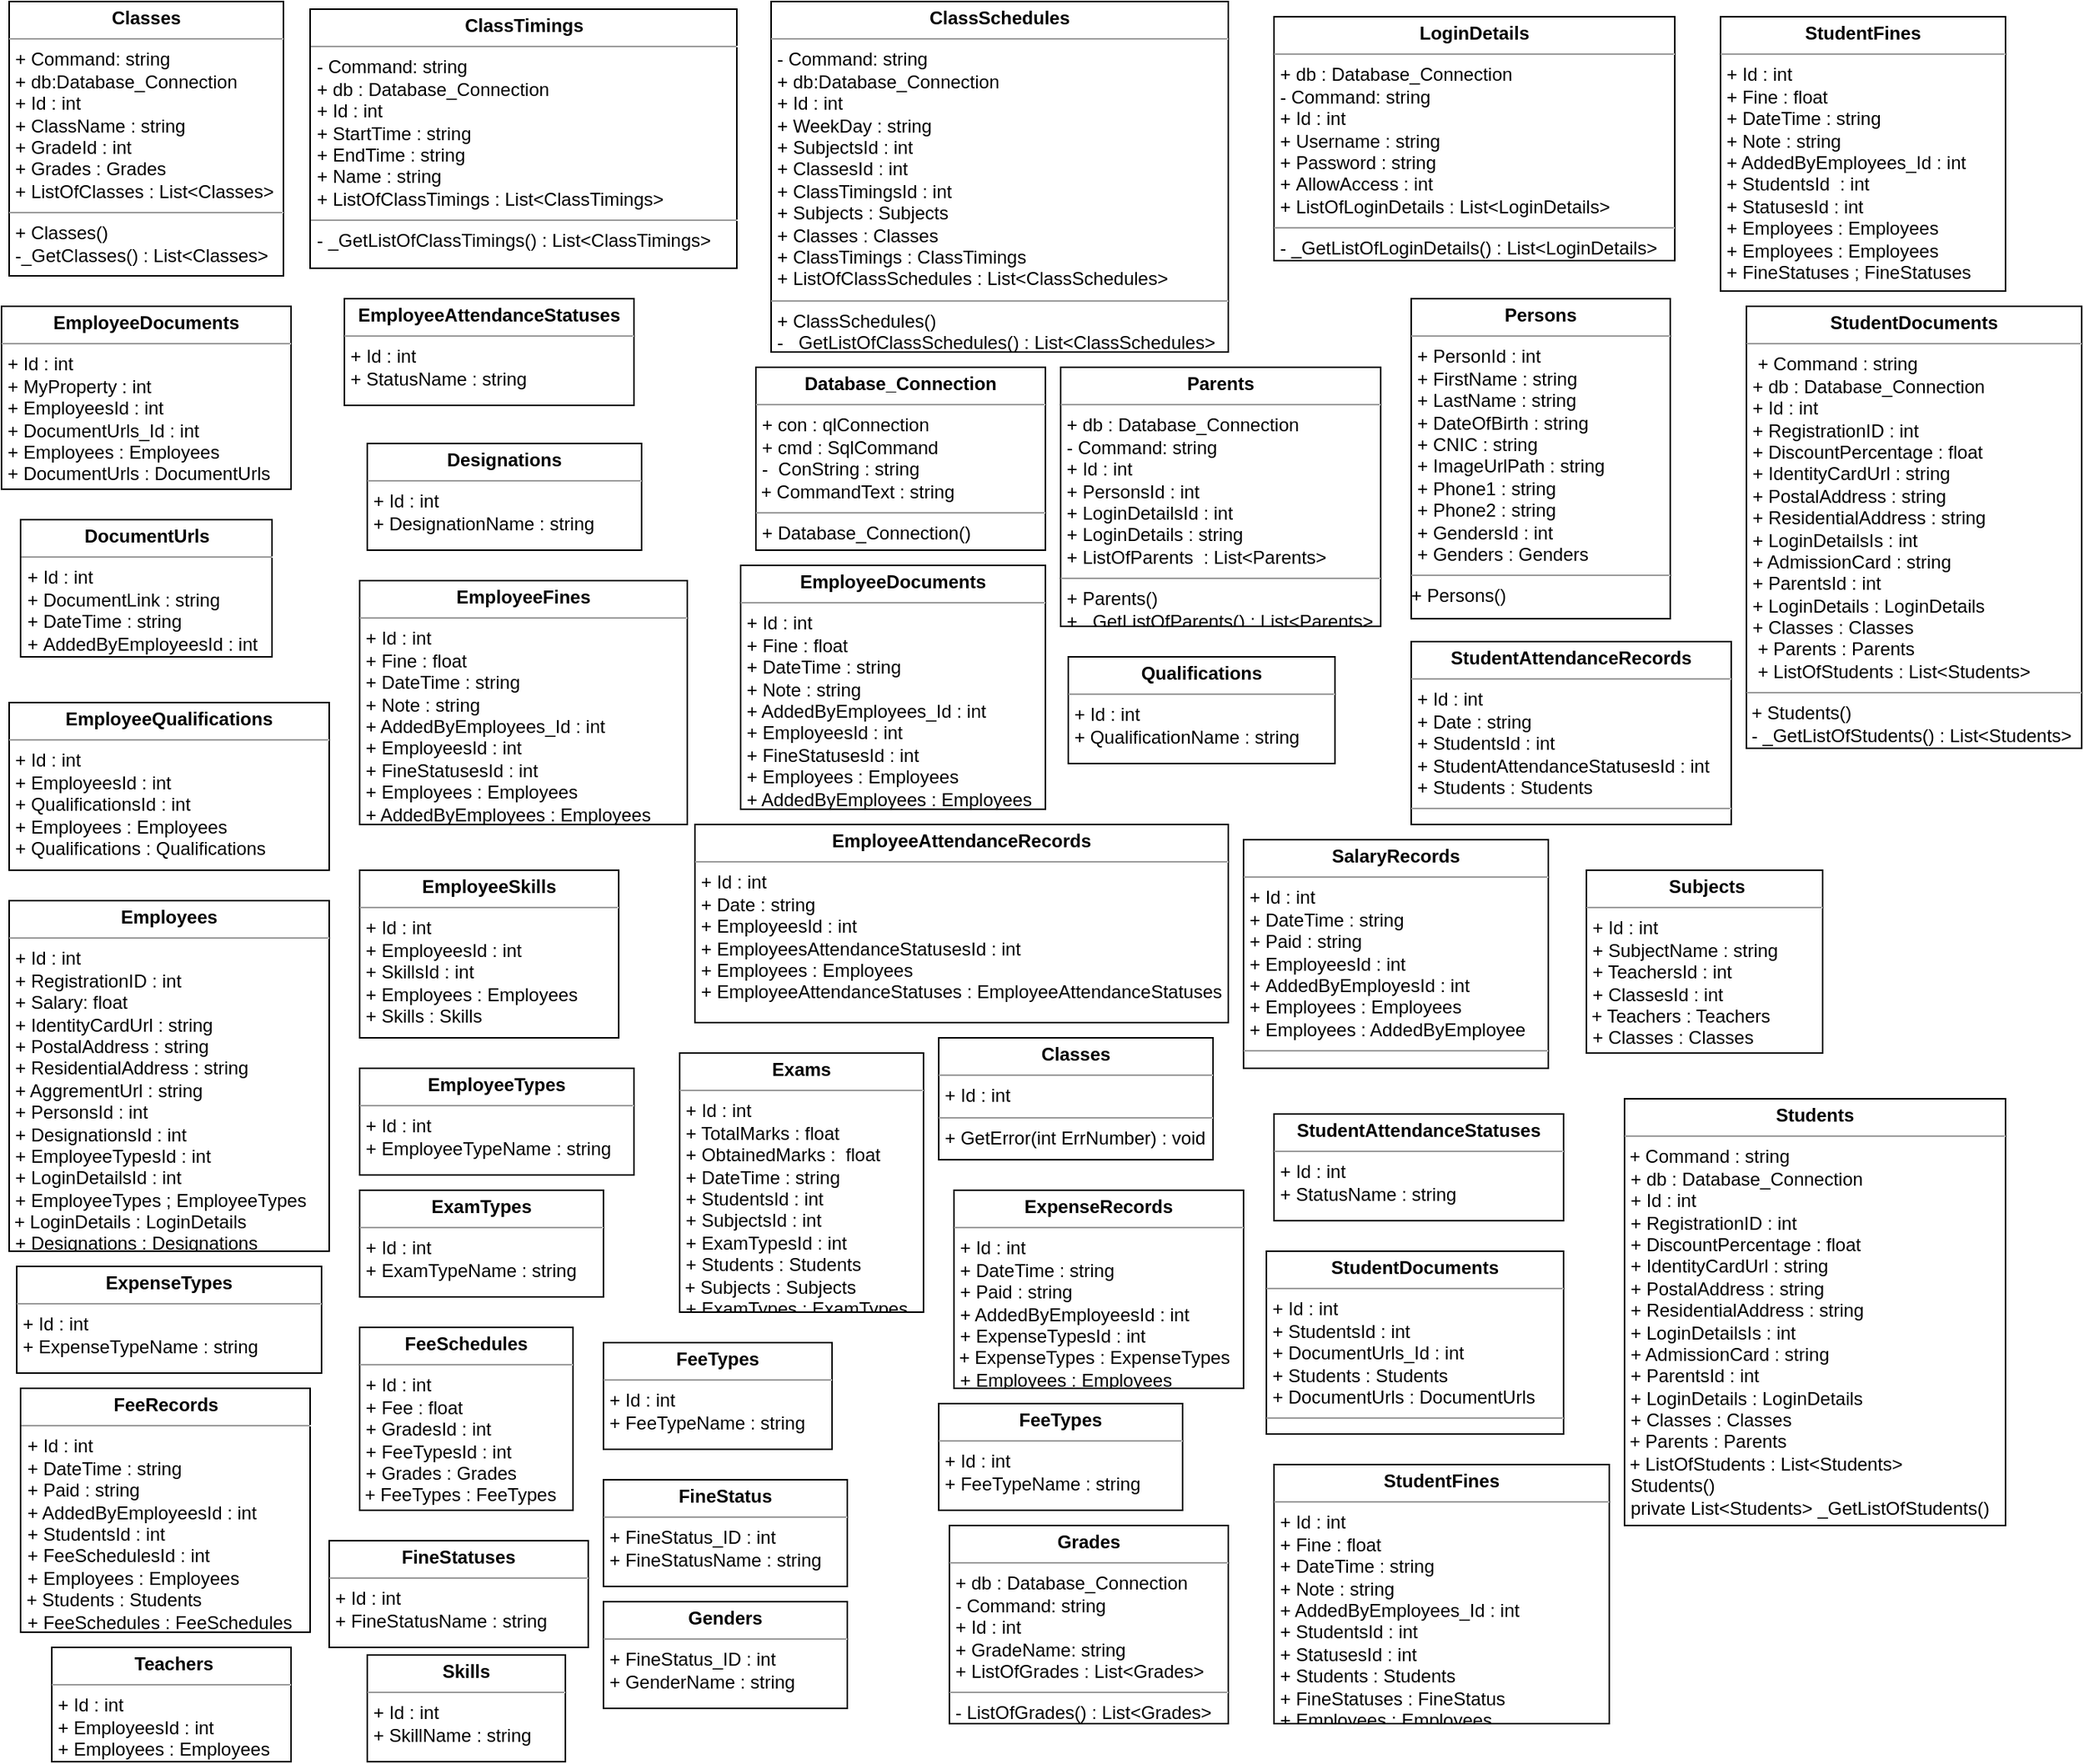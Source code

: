 <mxfile version="13.6.6" type="device"><diagram id="C5RBs43oDa-KdzZeNtuy" name="Page-1"><mxGraphModel dx="2474" dy="976" grid="1" gridSize="10" guides="1" tooltips="1" connect="1" arrows="1" fold="1" page="1" pageScale="1" pageWidth="827" pageHeight="1169" math="0" shadow="0"><root><mxCell id="WIyWlLk6GJQsqaUBKTNV-0"/><mxCell id="WIyWlLk6GJQsqaUBKTNV-1" parent="WIyWlLk6GJQsqaUBKTNV-0"/><mxCell id="uIeBkWLk-hlFROIRtBof-23" value="&lt;p style=&quot;margin: 0px ; margin-top: 4px ; text-align: center&quot;&gt;&lt;b&gt;Classes&lt;/b&gt;&lt;/p&gt;&lt;hr size=&quot;1&quot;&gt;&lt;p style=&quot;margin: 0px ; margin-left: 4px&quot;&gt;+ Command: string&lt;/p&gt;&lt;p style=&quot;margin: 0px ; margin-left: 4px&quot;&gt;+ db:Database_Connection&lt;/p&gt;&lt;p style=&quot;margin: 0px ; margin-left: 4px&quot;&gt;+ Id : int&lt;/p&gt;&lt;p style=&quot;margin: 0px ; margin-left: 4px&quot;&gt;+ ClassName : string&lt;/p&gt;&lt;p style=&quot;margin: 0px ; margin-left: 4px&quot;&gt;+ GradeId : int&lt;/p&gt;&lt;p style=&quot;margin: 0px ; margin-left: 4px&quot;&gt;+ Grades : Grades&lt;/p&gt;&lt;p style=&quot;margin: 0px ; margin-left: 4px&quot;&gt;+ ListOfClasses :&amp;nbsp;List&amp;lt;Classes&amp;gt;&lt;/p&gt;&lt;hr size=&quot;1&quot;&gt;&lt;p style=&quot;margin: 0px ; margin-left: 4px&quot;&gt;+ Classes()&lt;/p&gt;&lt;p style=&quot;margin: 0px ; margin-left: 4px&quot;&gt;-_GetClasses() : List&amp;lt;Classes&amp;gt;&lt;/p&gt;&lt;p style=&quot;margin: 0px ; margin-left: 4px&quot;&gt;&lt;br&gt;&lt;/p&gt;&lt;p style=&quot;margin: 0px ; margin-left: 4px&quot;&gt;&lt;br&gt;&lt;/p&gt;" style="verticalAlign=top;align=left;overflow=fill;fontSize=12;fontFamily=Helvetica;html=1;" parent="WIyWlLk6GJQsqaUBKTNV-1" vertex="1"><mxGeometry x="10" y="10" width="180" height="180" as="geometry"/></mxCell><mxCell id="d_58bdiRLvl1YU4R5Ir0-0" value="&lt;p style=&quot;margin: 0px ; margin-top: 4px ; text-align: center&quot;&gt;&lt;span style=&quot;font-weight: 700&quot;&gt;ClassSchedules&lt;/span&gt;&lt;br&gt;&lt;/p&gt;&lt;hr size=&quot;1&quot;&gt;&lt;p style=&quot;margin: 0px ; margin-left: 4px&quot;&gt;- Command: string&lt;/p&gt;&lt;p style=&quot;margin: 0px ; margin-left: 4px&quot;&gt;+ db:Database_Connection&lt;/p&gt;&lt;p style=&quot;margin: 0px ; margin-left: 4px&quot;&gt;+ Id : int&lt;/p&gt;&lt;p style=&quot;margin: 0px ; margin-left: 4px&quot;&gt;+ WeekDay : string&lt;/p&gt;&lt;p style=&quot;margin: 0px ; margin-left: 4px&quot;&gt;+ SubjectsId : int&lt;/p&gt;&lt;p style=&quot;margin: 0px ; margin-left: 4px&quot;&gt;+ ClassesId : int&lt;/p&gt;&lt;p style=&quot;margin: 0px ; margin-left: 4px&quot;&gt;+ ClassTimingsId : int&lt;/p&gt;&lt;p style=&quot;margin: 0px ; margin-left: 4px&quot;&gt;+ Subjects : Subjects&lt;/p&gt;&lt;p style=&quot;margin: 0px ; margin-left: 4px&quot;&gt;&lt;span&gt;+ Classes : Classes&lt;/span&gt;&lt;/p&gt;&lt;p style=&quot;margin: 0px ; margin-left: 4px&quot;&gt;&lt;span&gt;+ ClassTimings : ClassTimings&lt;/span&gt;&lt;/p&gt;&lt;p style=&quot;margin: 0px ; margin-left: 4px&quot;&gt;+ ListOfClassSchedules : List&amp;lt;ClassSchedules&amp;gt;&lt;/p&gt;&lt;hr size=&quot;1&quot;&gt;&lt;p style=&quot;margin: 0px ; margin-left: 4px&quot;&gt;+ ClassSchedules()&lt;/p&gt;&lt;p style=&quot;margin: 0px ; margin-left: 4px&quot;&gt;- _GetListOfClassSchedules() : List&amp;lt;ClassSchedules&amp;gt;&lt;/p&gt;&lt;p style=&quot;margin: 0px ; margin-left: 4px&quot;&gt;&lt;br&gt;&lt;/p&gt;&lt;p style=&quot;margin: 0px ; margin-left: 4px&quot;&gt;&lt;br&gt;&lt;/p&gt;" style="verticalAlign=top;align=left;overflow=fill;fontSize=12;fontFamily=Helvetica;html=1;" parent="WIyWlLk6GJQsqaUBKTNV-1" vertex="1"><mxGeometry x="510" y="10" width="300" height="230" as="geometry"/></mxCell><mxCell id="x3QFnh6V-IV-3fR6jmLb-0" value="&lt;p style=&quot;margin: 0px ; margin-top: 4px ; text-align: center&quot;&gt;&lt;b&gt;ClassTimings&lt;/b&gt;&lt;br&gt;&lt;/p&gt;&lt;hr size=&quot;1&quot;&gt;&lt;p style=&quot;margin: 0px ; margin-left: 4px&quot;&gt;- Command: string&lt;/p&gt;&lt;p style=&quot;margin: 0px ; margin-left: 4px&quot;&gt;+ db : Database_Connection&lt;/p&gt;&lt;p style=&quot;margin: 0px ; margin-left: 4px&quot;&gt;+ Id : int&lt;/p&gt;&lt;p style=&quot;margin: 0px ; margin-left: 4px&quot;&gt;+ StartTime : string&lt;/p&gt;&lt;p style=&quot;margin: 0px ; margin-left: 4px&quot;&gt;+ EndTime : string&lt;/p&gt;&lt;p style=&quot;margin: 0px ; margin-left: 4px&quot;&gt;+ Name : string&lt;/p&gt;&lt;p style=&quot;margin: 0px ; margin-left: 4px&quot;&gt;+ ListOfClassTimings : List&amp;lt;ClassTimings&amp;gt;&lt;/p&gt;&lt;hr size=&quot;1&quot;&gt;&lt;p style=&quot;margin: 0px ; margin-left: 4px&quot;&gt;&lt;span&gt;- _GetListOfClassTimings() : List&amp;lt;ClassTimings&amp;gt;&lt;/span&gt;&lt;br&gt;&lt;/p&gt;&lt;p style=&quot;margin: 0px ; margin-left: 4px&quot;&gt;&lt;br&gt;&lt;/p&gt;&lt;p style=&quot;margin: 0px ; margin-left: 4px&quot;&gt;&lt;br&gt;&lt;/p&gt;" style="verticalAlign=top;align=left;overflow=fill;fontSize=12;fontFamily=Helvetica;html=1;" parent="WIyWlLk6GJQsqaUBKTNV-1" vertex="1"><mxGeometry x="207.5" y="15" width="280" height="170" as="geometry"/></mxCell><mxCell id="18vM1zWsWqBTQXTAW9Vv-0" value="&lt;p style=&quot;margin: 0px ; margin-top: 4px ; text-align: center&quot;&gt;&lt;b&gt;Database_Connection&lt;/b&gt;&lt;br&gt;&lt;/p&gt;&lt;hr size=&quot;1&quot;&gt;&lt;p style=&quot;margin: 0px ; margin-left: 4px&quot;&gt;+ con :&amp;nbsp;qlConnection&lt;br&gt;+ cmd :&amp;nbsp;SqlCommand&lt;/p&gt;&lt;p style=&quot;margin: 0px ; margin-left: 4px&quot;&gt;-&amp;nbsp; ConString : string&lt;/p&gt;&amp;nbsp;+ CommandText : string&lt;br&gt;&lt;hr size=&quot;1&quot;&gt;&lt;p style=&quot;margin: 0px ; margin-left: 4px&quot;&gt;&lt;span&gt;+ Database_Connection()&lt;/span&gt;&lt;br&gt;&lt;/p&gt;&lt;p style=&quot;margin: 0px ; margin-left: 4px&quot;&gt;&lt;br&gt;&lt;/p&gt;&lt;p style=&quot;margin: 0px ; margin-left: 4px&quot;&gt;&lt;br&gt;&lt;/p&gt;" style="verticalAlign=top;align=left;overflow=fill;fontSize=12;fontFamily=Helvetica;html=1;" vertex="1" parent="WIyWlLk6GJQsqaUBKTNV-1"><mxGeometry x="500" y="250" width="190" height="120" as="geometry"/></mxCell><mxCell id="18vM1zWsWqBTQXTAW9Vv-1" value="&lt;p style=&quot;margin: 0px ; margin-top: 4px ; text-align: center&quot;&gt;&lt;b&gt;Designations&lt;/b&gt;&lt;br&gt;&lt;/p&gt;&lt;hr size=&quot;1&quot;&gt;&lt;p style=&quot;margin: 0px ; margin-left: 4px&quot;&gt;&lt;span&gt;+ Id : int&lt;/span&gt;&lt;/p&gt;&lt;p style=&quot;margin: 0px ; margin-left: 4px&quot;&gt;+&amp;nbsp;DesignationName : string&lt;/p&gt;&lt;p style=&quot;margin: 0px ; margin-left: 4px&quot;&gt;&lt;br&gt;&lt;/p&gt;&lt;p style=&quot;margin: 0px ; margin-left: 4px&quot;&gt;&lt;br&gt;&lt;/p&gt;&lt;p style=&quot;margin: 0px ; margin-left: 4px&quot;&gt;&lt;br&gt;&lt;/p&gt;&lt;p style=&quot;margin: 0px ; margin-left: 4px&quot;&gt;&lt;br&gt;&lt;/p&gt;&lt;p style=&quot;margin: 0px ; margin-left: 4px&quot;&gt;&lt;br&gt;&lt;/p&gt;" style="verticalAlign=top;align=left;overflow=fill;fontSize=12;fontFamily=Helvetica;html=1;" vertex="1" parent="WIyWlLk6GJQsqaUBKTNV-1"><mxGeometry x="245" y="300" width="180" height="70" as="geometry"/></mxCell><mxCell id="18vM1zWsWqBTQXTAW9Vv-3" value="&lt;p style=&quot;margin: 0px ; margin-top: 4px ; text-align: center&quot;&gt;&lt;b&gt;DocumentUrls&lt;/b&gt;&lt;br&gt;&lt;/p&gt;&lt;hr size=&quot;1&quot;&gt;&lt;p style=&quot;margin: 0px ; margin-left: 4px&quot;&gt;&lt;span&gt;+ Id : int&lt;/span&gt;&lt;/p&gt;&lt;p style=&quot;margin: 0px ; margin-left: 4px&quot;&gt;+&amp;nbsp;DocumentLink : string&lt;/p&gt;&lt;p style=&quot;margin: 0px 0px 0px 4px&quot;&gt;+&amp;nbsp;DateTime : string&lt;/p&gt;&lt;p style=&quot;margin: 0px 0px 0px 4px&quot;&gt;+&amp;nbsp;AddedByEmployeesId : int&lt;/p&gt;&lt;p style=&quot;margin: 0px 0px 0px 4px&quot;&gt;&lt;br&gt;&lt;/p&gt;&lt;p style=&quot;margin: 0px ; margin-left: 4px&quot;&gt;&lt;br&gt;&lt;/p&gt;&lt;p style=&quot;margin: 0px ; margin-left: 4px&quot;&gt;&lt;br&gt;&lt;/p&gt;&lt;p style=&quot;margin: 0px ; margin-left: 4px&quot;&gt;&lt;br&gt;&lt;/p&gt;&lt;p style=&quot;margin: 0px ; margin-left: 4px&quot;&gt;&lt;br&gt;&lt;/p&gt;&lt;p style=&quot;margin: 0px ; margin-left: 4px&quot;&gt;&lt;br&gt;&lt;/p&gt;&lt;p style=&quot;margin: 0px ; margin-left: 4px&quot;&gt;&lt;br&gt;&lt;/p&gt;" style="verticalAlign=top;align=left;overflow=fill;fontSize=12;fontFamily=Helvetica;html=1;" vertex="1" parent="WIyWlLk6GJQsqaUBKTNV-1"><mxGeometry x="17.5" y="350" width="165" height="90" as="geometry"/></mxCell><mxCell id="18vM1zWsWqBTQXTAW9Vv-4" value="&lt;p style=&quot;margin: 0px ; margin-top: 4px ; text-align: center&quot;&gt;&lt;b&gt;EmployeeAttendanceRecords&lt;/b&gt;&lt;br&gt;&lt;/p&gt;&lt;hr size=&quot;1&quot;&gt;&lt;p style=&quot;margin: 0px ; margin-left: 4px&quot;&gt;&lt;span&gt;+ Id : int&lt;/span&gt;&lt;/p&gt;&lt;p style=&quot;margin: 0px ; margin-left: 4px&quot;&gt;+ Date : string&lt;/p&gt;&lt;p style=&quot;margin: 0px ; margin-left: 4px&quot;&gt;+&amp;nbsp;EmployeesId : int&lt;/p&gt;&lt;p style=&quot;margin: 0px 0px 0px 4px&quot;&gt;+&amp;nbsp;EmployeesAttendanceStatusesId : int&lt;/p&gt;&lt;p style=&quot;margin: 0px 0px 0px 4px&quot;&gt;+&amp;nbsp;Employees :&amp;nbsp;Employees&lt;/p&gt;&lt;p style=&quot;margin: 0px 0px 0px 4px&quot;&gt;+&amp;nbsp;EmployeeAttendanceStatuses :&amp;nbsp;EmployeeAttendanceStatuses &amp;nbsp;&lt;/p&gt;&lt;p style=&quot;margin: 0px 0px 0px 4px&quot;&gt;&lt;br&gt;&lt;/p&gt;&lt;p style=&quot;margin: 0px 0px 0px 4px&quot;&gt;&lt;br&gt;&lt;/p&gt;&lt;p style=&quot;margin: 0px ; margin-left: 4px&quot;&gt;&lt;br&gt;&lt;/p&gt;&lt;p style=&quot;margin: 0px ; margin-left: 4px&quot;&gt;&lt;br&gt;&lt;/p&gt;&lt;p style=&quot;margin: 0px ; margin-left: 4px&quot;&gt;&lt;br&gt;&lt;/p&gt;&lt;p style=&quot;margin: 0px ; margin-left: 4px&quot;&gt;&lt;br&gt;&lt;/p&gt;&lt;p style=&quot;margin: 0px ; margin-left: 4px&quot;&gt;&lt;br&gt;&lt;/p&gt;&lt;p style=&quot;margin: 0px ; margin-left: 4px&quot;&gt;&lt;br&gt;&lt;/p&gt;&lt;p style=&quot;margin: 0px ; margin-left: 4px&quot;&gt;&lt;br&gt;&lt;/p&gt;" style="verticalAlign=top;align=left;overflow=fill;fontSize=12;fontFamily=Helvetica;html=1;" vertex="1" parent="WIyWlLk6GJQsqaUBKTNV-1"><mxGeometry x="460" y="550" width="350" height="130" as="geometry"/></mxCell><mxCell id="18vM1zWsWqBTQXTAW9Vv-5" value="&lt;p style=&quot;margin: 0px ; margin-top: 4px ; text-align: center&quot;&gt;&lt;b&gt;EmployeeAttendanceStatuses&lt;/b&gt;&lt;br&gt;&lt;/p&gt;&lt;hr size=&quot;1&quot;&gt;&lt;p style=&quot;margin: 0px ; margin-left: 4px&quot;&gt;&lt;span&gt;+ Id : int&lt;/span&gt;&lt;/p&gt;&lt;p style=&quot;margin: 0px ; margin-left: 4px&quot;&gt;+&amp;nbsp;StatusName : string&lt;/p&gt;&lt;p style=&quot;margin: 0px ; margin-left: 4px&quot;&gt;&lt;br&gt;&lt;/p&gt;&lt;p style=&quot;margin: 0px ; margin-left: 4px&quot;&gt;&lt;br&gt;&lt;/p&gt;&lt;p style=&quot;margin: 0px ; margin-left: 4px&quot;&gt;&lt;br&gt;&lt;/p&gt;&lt;p style=&quot;margin: 0px ; margin-left: 4px&quot;&gt;&lt;br&gt;&lt;/p&gt;&lt;p style=&quot;margin: 0px ; margin-left: 4px&quot;&gt;&lt;br&gt;&lt;/p&gt;" style="verticalAlign=top;align=left;overflow=fill;fontSize=12;fontFamily=Helvetica;html=1;" vertex="1" parent="WIyWlLk6GJQsqaUBKTNV-1"><mxGeometry x="230" y="205" width="190" height="70" as="geometry"/></mxCell><mxCell id="18vM1zWsWqBTQXTAW9Vv-6" value="&lt;p style=&quot;margin: 0px ; margin-top: 4px ; text-align: center&quot;&gt;&lt;b&gt;EmployeeDocuments&lt;/b&gt;&lt;br&gt;&lt;/p&gt;&lt;hr size=&quot;1&quot;&gt;&lt;p style=&quot;margin: 0px ; margin-left: 4px&quot;&gt;&lt;span&gt;+ Id : int&lt;/span&gt;&lt;/p&gt;&lt;p style=&quot;margin: 0px ; margin-left: 4px&quot;&gt;+&amp;nbsp;MyProperty : int&lt;/p&gt;&lt;p style=&quot;margin: 0px 0px 0px 4px&quot;&gt;+&amp;nbsp;EmployeesId : int&lt;/p&gt;&lt;p style=&quot;margin: 0px 0px 0px 4px&quot;&gt;+&amp;nbsp;DocumentUrls_Id : int&lt;/p&gt;&lt;p style=&quot;margin: 0px 0px 0px 4px&quot;&gt;+&amp;nbsp;Employees :&amp;nbsp;Employees&lt;/p&gt;&lt;p style=&quot;margin: 0px 0px 0px 4px&quot;&gt;+&amp;nbsp;DocumentUrls :&amp;nbsp;DocumentUrls &amp;nbsp;&lt;/p&gt;&lt;p style=&quot;margin: 0px 0px 0px 4px&quot;&gt;&lt;br&gt;&lt;/p&gt;&lt;p style=&quot;margin: 0px 0px 0px 4px&quot;&gt;&lt;br&gt;&lt;/p&gt;&lt;p style=&quot;margin: 0px ; margin-left: 4px&quot;&gt;&lt;br&gt;&lt;/p&gt;&lt;p style=&quot;margin: 0px ; margin-left: 4px&quot;&gt;&lt;br&gt;&lt;/p&gt;&lt;p style=&quot;margin: 0px ; margin-left: 4px&quot;&gt;&lt;br&gt;&lt;/p&gt;&lt;p style=&quot;margin: 0px ; margin-left: 4px&quot;&gt;&lt;br&gt;&lt;/p&gt;&lt;p style=&quot;margin: 0px ; margin-left: 4px&quot;&gt;&lt;br&gt;&lt;/p&gt;&lt;p style=&quot;margin: 0px ; margin-left: 4px&quot;&gt;&lt;br&gt;&lt;/p&gt;&lt;p style=&quot;margin: 0px ; margin-left: 4px&quot;&gt;&lt;br&gt;&lt;/p&gt;" style="verticalAlign=top;align=left;overflow=fill;fontSize=12;fontFamily=Helvetica;html=1;" vertex="1" parent="WIyWlLk6GJQsqaUBKTNV-1"><mxGeometry x="5" y="210" width="190" height="120" as="geometry"/></mxCell><mxCell id="18vM1zWsWqBTQXTAW9Vv-7" value="&lt;p style=&quot;margin: 0px ; margin-top: 4px ; text-align: center&quot;&gt;&lt;b&gt;EmployeeDocuments&lt;/b&gt;&lt;br&gt;&lt;/p&gt;&lt;hr size=&quot;1&quot;&gt;&lt;p style=&quot;margin: 0px ; margin-left: 4px&quot;&gt;&lt;span&gt;+ Id : int&lt;/span&gt;&lt;/p&gt;&lt;p style=&quot;margin: 0px ; margin-left: 4px&quot;&gt;+ Fine : float&amp;nbsp;&lt;/p&gt;&lt;p style=&quot;margin: 0px ; margin-left: 4px&quot;&gt;+ DateTime : string&lt;/p&gt;&lt;p style=&quot;margin: 0px ; margin-left: 4px&quot;&gt;&lt;span&gt;+ Note : string&lt;/span&gt;&lt;/p&gt;&lt;p style=&quot;margin: 0px ; margin-left: 4px&quot;&gt;+ AddedByEmployees_Id : int&lt;/p&gt;&lt;p style=&quot;margin: 0px ; margin-left: 4px&quot;&gt;+ EmployeesId : int&lt;/p&gt;&lt;p style=&quot;margin: 0px ; margin-left: 4px&quot;&gt;+ FineStatusesId : int&lt;/p&gt;&lt;p style=&quot;margin: 0px ; margin-left: 4px&quot;&gt;+ Employees : Employees&amp;nbsp;&lt;/p&gt;&lt;p style=&quot;margin: 0px ; margin-left: 4px&quot;&gt;&lt;span&gt;+ AddedByEmployees : Employees&amp;nbsp;&lt;/span&gt;&lt;br&gt;&lt;/p&gt;&lt;p style=&quot;margin: 0px 0px 0px 4px&quot;&gt;&lt;br&gt;&lt;/p&gt;&lt;p style=&quot;margin: 0px 0px 0px 4px&quot;&gt;&lt;br&gt;&lt;/p&gt;&lt;p style=&quot;margin: 0px ; margin-left: 4px&quot;&gt;&lt;br&gt;&lt;/p&gt;&lt;p style=&quot;margin: 0px ; margin-left: 4px&quot;&gt;&lt;br&gt;&lt;/p&gt;&lt;p style=&quot;margin: 0px ; margin-left: 4px&quot;&gt;&lt;br&gt;&lt;/p&gt;&lt;p style=&quot;margin: 0px ; margin-left: 4px&quot;&gt;&lt;br&gt;&lt;/p&gt;&lt;p style=&quot;margin: 0px ; margin-left: 4px&quot;&gt;&lt;br&gt;&lt;/p&gt;&lt;p style=&quot;margin: 0px ; margin-left: 4px&quot;&gt;&lt;br&gt;&lt;/p&gt;&lt;p style=&quot;margin: 0px ; margin-left: 4px&quot;&gt;&lt;br&gt;&lt;/p&gt;" style="verticalAlign=top;align=left;overflow=fill;fontSize=12;fontFamily=Helvetica;html=1;" vertex="1" parent="WIyWlLk6GJQsqaUBKTNV-1"><mxGeometry x="490" y="380" width="200" height="160" as="geometry"/></mxCell><mxCell id="18vM1zWsWqBTQXTAW9Vv-8" value="&lt;p style=&quot;margin: 0px ; margin-top: 4px ; text-align: center&quot;&gt;&lt;b&gt;EmployeeFines&lt;/b&gt;&lt;br&gt;&lt;/p&gt;&lt;hr size=&quot;1&quot;&gt;&lt;p style=&quot;margin: 0px ; margin-left: 4px&quot;&gt;&lt;span&gt;+ Id : int&lt;/span&gt;&lt;/p&gt;&lt;p style=&quot;margin: 0px ; margin-left: 4px&quot;&gt;+ Fine : float&amp;nbsp;&lt;/p&gt;&lt;p style=&quot;margin: 0px ; margin-left: 4px&quot;&gt;+ DateTime : string&lt;/p&gt;&lt;p style=&quot;margin: 0px ; margin-left: 4px&quot;&gt;&lt;span&gt;+ Note : string&lt;/span&gt;&lt;/p&gt;&lt;p style=&quot;margin: 0px ; margin-left: 4px&quot;&gt;+ AddedByEmployees_Id : int&lt;/p&gt;&lt;p style=&quot;margin: 0px ; margin-left: 4px&quot;&gt;+ EmployeesId : int&lt;/p&gt;&lt;p style=&quot;margin: 0px ; margin-left: 4px&quot;&gt;+ FineStatusesId : int&lt;/p&gt;&lt;p style=&quot;margin: 0px ; margin-left: 4px&quot;&gt;+ Employees : Employees&amp;nbsp;&lt;/p&gt;&lt;p style=&quot;margin: 0px ; margin-left: 4px&quot;&gt;&lt;span&gt;+ AddedByEmployees : Employees&amp;nbsp;&lt;/span&gt;&lt;br&gt;&lt;/p&gt;&lt;p style=&quot;margin: 0px 0px 0px 4px&quot;&gt;&lt;br&gt;&lt;/p&gt;&lt;p style=&quot;margin: 0px 0px 0px 4px&quot;&gt;&lt;br&gt;&lt;/p&gt;&lt;p style=&quot;margin: 0px ; margin-left: 4px&quot;&gt;&lt;br&gt;&lt;/p&gt;&lt;p style=&quot;margin: 0px ; margin-left: 4px&quot;&gt;&lt;br&gt;&lt;/p&gt;&lt;p style=&quot;margin: 0px ; margin-left: 4px&quot;&gt;&lt;br&gt;&lt;/p&gt;&lt;p style=&quot;margin: 0px ; margin-left: 4px&quot;&gt;&lt;br&gt;&lt;/p&gt;&lt;p style=&quot;margin: 0px ; margin-left: 4px&quot;&gt;&lt;br&gt;&lt;/p&gt;&lt;p style=&quot;margin: 0px ; margin-left: 4px&quot;&gt;&lt;br&gt;&lt;/p&gt;&lt;p style=&quot;margin: 0px ; margin-left: 4px&quot;&gt;&lt;br&gt;&lt;/p&gt;" style="verticalAlign=top;align=left;overflow=fill;fontSize=12;fontFamily=Helvetica;html=1;" vertex="1" parent="WIyWlLk6GJQsqaUBKTNV-1"><mxGeometry x="240" y="390" width="215" height="160" as="geometry"/></mxCell><mxCell id="18vM1zWsWqBTQXTAW9Vv-9" value="&lt;p style=&quot;margin: 0px ; margin-top: 4px ; text-align: center&quot;&gt;&lt;b&gt;EmployeeQualifications&lt;/b&gt;&lt;br&gt;&lt;/p&gt;&lt;hr size=&quot;1&quot;&gt;&lt;p style=&quot;margin: 0px ; margin-left: 4px&quot;&gt;&lt;span&gt;+ Id : int&lt;/span&gt;&lt;/p&gt;&lt;p style=&quot;margin: 0px ; margin-left: 4px&quot;&gt;+ EmployeesId : int&lt;/p&gt;&lt;p style=&quot;margin: 0px ; margin-left: 4px&quot;&gt;+ QualificationsId : int&lt;/p&gt;&lt;p style=&quot;margin: 0px ; margin-left: 4px&quot;&gt;+ Employees : Employees&amp;nbsp;&lt;/p&gt;&lt;p style=&quot;margin: 0px ; margin-left: 4px&quot;&gt;&lt;span&gt;+ Qualifications&amp;nbsp;: Qualifications&amp;nbsp;&lt;/span&gt;&lt;br&gt;&lt;/p&gt;&lt;p style=&quot;margin: 0px 0px 0px 4px&quot;&gt;&lt;br&gt;&lt;/p&gt;&lt;p style=&quot;margin: 0px 0px 0px 4px&quot;&gt;&lt;br&gt;&lt;/p&gt;&lt;p style=&quot;margin: 0px ; margin-left: 4px&quot;&gt;&lt;br&gt;&lt;/p&gt;&lt;p style=&quot;margin: 0px ; margin-left: 4px&quot;&gt;&lt;br&gt;&lt;/p&gt;&lt;p style=&quot;margin: 0px ; margin-left: 4px&quot;&gt;&lt;br&gt;&lt;/p&gt;&lt;p style=&quot;margin: 0px ; margin-left: 4px&quot;&gt;&lt;br&gt;&lt;/p&gt;&lt;p style=&quot;margin: 0px ; margin-left: 4px&quot;&gt;&lt;br&gt;&lt;/p&gt;&lt;p style=&quot;margin: 0px ; margin-left: 4px&quot;&gt;&lt;br&gt;&lt;/p&gt;&lt;p style=&quot;margin: 0px ; margin-left: 4px&quot;&gt;&lt;br&gt;&lt;/p&gt;" style="verticalAlign=top;align=left;overflow=fill;fontSize=12;fontFamily=Helvetica;html=1;" vertex="1" parent="WIyWlLk6GJQsqaUBKTNV-1"><mxGeometry x="10" y="470" width="210" height="110" as="geometry"/></mxCell><mxCell id="18vM1zWsWqBTQXTAW9Vv-10" value="&lt;p style=&quot;margin: 0px ; margin-top: 4px ; text-align: center&quot;&gt;&lt;b&gt;Employees&lt;/b&gt;&lt;br&gt;&lt;/p&gt;&lt;hr size=&quot;1&quot;&gt;&lt;p style=&quot;margin: 0px ; margin-left: 4px&quot;&gt;&lt;span&gt;+ Id : int&lt;/span&gt;&lt;/p&gt;&lt;p style=&quot;margin: 0px ; margin-left: 4px&quot;&gt;+ RegistrationID : int&lt;/p&gt;&lt;p style=&quot;margin: 0px ; margin-left: 4px&quot;&gt;+ Salary: float&lt;/p&gt;&lt;p style=&quot;margin: 0px ; margin-left: 4px&quot;&gt;&lt;span&gt;+ IdentityCardUrl : string&lt;/span&gt;&lt;br&gt;&lt;/p&gt;&lt;p style=&quot;margin: 0px 0px 0px 4px&quot;&gt;+ PostalAddress : string&lt;/p&gt;&lt;div&gt;&lt;p style=&quot;margin: 0px 0px 0px 4px&quot;&gt;+ ResidentialAddress : string&lt;/p&gt;&lt;/div&gt;&lt;div&gt;&lt;p style=&quot;margin: 0px 0px 0px 4px&quot;&gt;+ AggrementUrl : string&lt;/p&gt;&lt;/div&gt;&lt;div&gt;&lt;p style=&quot;margin: 0px 0px 0px 4px&quot;&gt;+ PersonsId : int&lt;/p&gt;&lt;p style=&quot;margin: 0px 0px 0px 4px&quot;&gt;+ DesignationsId : int&lt;br&gt;&lt;/p&gt;&lt;p style=&quot;margin: 0px 0px 0px 4px&quot;&gt;+ EmployeeTypesId : int&lt;br&gt;&lt;/p&gt;&lt;p style=&quot;margin: 0px 0px 0px 4px&quot;&gt;+ LoginDetailsId : int&lt;/p&gt;&lt;/div&gt;&lt;p style=&quot;margin: 0px ; margin-left: 4px&quot;&gt;+ EmployeeTypes ;&amp;nbsp;EmployeeTypes&amp;nbsp;&lt;/p&gt;&amp;nbsp;+ LoginDetails : LoginDetails&lt;p style=&quot;margin: 0px ; margin-left: 4px&quot;&gt;+&amp;nbsp;Designations : Designations&lt;/p&gt;&lt;p style=&quot;margin: 0px ; margin-left: 4px&quot;&gt;&lt;br&gt;&lt;/p&gt;&lt;p style=&quot;margin: 0px ; margin-left: 4px&quot;&gt;&lt;br&gt;&lt;/p&gt;&lt;p style=&quot;margin: 0px ; margin-left: 4px&quot;&gt;&lt;br&gt;&lt;/p&gt;" style="verticalAlign=top;align=left;overflow=fill;fontSize=12;fontFamily=Helvetica;html=1;" vertex="1" parent="WIyWlLk6GJQsqaUBKTNV-1"><mxGeometry x="10" y="600" width="210" height="230" as="geometry"/></mxCell><mxCell id="18vM1zWsWqBTQXTAW9Vv-11" value="&lt;p style=&quot;margin: 0px ; margin-top: 4px ; text-align: center&quot;&gt;&lt;b&gt;EmployeeSkills&lt;/b&gt;&lt;br&gt;&lt;/p&gt;&lt;hr size=&quot;1&quot;&gt;&lt;p style=&quot;margin: 0px ; margin-left: 4px&quot;&gt;&lt;span&gt;+ Id : int&lt;/span&gt;&lt;/p&gt;&lt;p style=&quot;margin: 0px ; margin-left: 4px&quot;&gt;&lt;span&gt;+ EmployeesId : int&lt;/span&gt;&lt;br&gt;&lt;/p&gt;&lt;p style=&quot;margin: 0px ; margin-left: 4px&quot;&gt;+ SkillsId : int&lt;/p&gt;&lt;p style=&quot;margin: 0px ; margin-left: 4px&quot;&gt;+ Employees : Employees&amp;nbsp;&lt;/p&gt;&lt;p style=&quot;margin: 0px ; margin-left: 4px&quot;&gt;&lt;span&gt;+ Skills&amp;nbsp;: Skills&lt;/span&gt;&lt;/p&gt;&lt;p style=&quot;margin: 0px 0px 0px 4px&quot;&gt;&lt;br&gt;&lt;/p&gt;&lt;p style=&quot;margin: 0px ; margin-left: 4px&quot;&gt;&lt;br&gt;&lt;/p&gt;&lt;p style=&quot;margin: 0px ; margin-left: 4px&quot;&gt;&lt;br&gt;&lt;/p&gt;&lt;p style=&quot;margin: 0px ; margin-left: 4px&quot;&gt;&lt;br&gt;&lt;/p&gt;&lt;p style=&quot;margin: 0px ; margin-left: 4px&quot;&gt;&lt;br&gt;&lt;/p&gt;&lt;p style=&quot;margin: 0px ; margin-left: 4px&quot;&gt;&lt;br&gt;&lt;/p&gt;&lt;p style=&quot;margin: 0px ; margin-left: 4px&quot;&gt;&lt;br&gt;&lt;/p&gt;&lt;p style=&quot;margin: 0px ; margin-left: 4px&quot;&gt;&lt;br&gt;&lt;/p&gt;" style="verticalAlign=top;align=left;overflow=fill;fontSize=12;fontFamily=Helvetica;html=1;" vertex="1" parent="WIyWlLk6GJQsqaUBKTNV-1"><mxGeometry x="240" y="580" width="170" height="110" as="geometry"/></mxCell><mxCell id="18vM1zWsWqBTQXTAW9Vv-12" value="&lt;p style=&quot;margin: 0px ; margin-top: 4px ; text-align: center&quot;&gt;&lt;b&gt;EmployeeTypes&lt;/b&gt;&lt;br&gt;&lt;/p&gt;&lt;hr size=&quot;1&quot;&gt;&lt;p style=&quot;margin: 0px ; margin-left: 4px&quot;&gt;&lt;span&gt;+ Id : int&lt;/span&gt;&lt;/p&gt;&lt;p style=&quot;margin: 0px ; margin-left: 4px&quot;&gt;+&amp;nbsp;EmployeeTypeName : string&lt;/p&gt;&lt;p style=&quot;margin: 0px ; margin-left: 4px&quot;&gt;&lt;br&gt;&lt;/p&gt;&lt;p style=&quot;margin: 0px ; margin-left: 4px&quot;&gt;&lt;br&gt;&lt;/p&gt;&lt;p style=&quot;margin: 0px ; margin-left: 4px&quot;&gt;&lt;br&gt;&lt;/p&gt;&lt;p style=&quot;margin: 0px ; margin-left: 4px&quot;&gt;&lt;br&gt;&lt;/p&gt;&lt;p style=&quot;margin: 0px ; margin-left: 4px&quot;&gt;&lt;br&gt;&lt;/p&gt;" style="verticalAlign=top;align=left;overflow=fill;fontSize=12;fontFamily=Helvetica;html=1;" vertex="1" parent="WIyWlLk6GJQsqaUBKTNV-1"><mxGeometry x="240" y="710" width="180" height="70" as="geometry"/></mxCell><mxCell id="18vM1zWsWqBTQXTAW9Vv-15" value="&lt;p style=&quot;margin: 0px ; margin-top: 4px ; text-align: center&quot;&gt;&lt;b&gt;Classes&lt;/b&gt;&lt;/p&gt;&lt;hr size=&quot;1&quot;&gt;&lt;p style=&quot;margin: 0px ; margin-left: 4px&quot;&gt;+ Id : int&lt;br&gt;&lt;/p&gt;&lt;hr size=&quot;1&quot;&gt;&lt;p style=&quot;margin: 0px ; margin-left: 4px&quot;&gt;+ GetError(int ErrNumber) : void&lt;br&gt;&lt;/p&gt;&lt;p style=&quot;margin: 0px ; margin-left: 4px&quot;&gt;&amp;nbsp;&lt;br&gt;&lt;/p&gt;&lt;p style=&quot;margin: 0px ; margin-left: 4px&quot;&gt;&lt;br&gt;&lt;/p&gt;&lt;p style=&quot;margin: 0px ; margin-left: 4px&quot;&gt;&lt;br&gt;&lt;/p&gt;" style="verticalAlign=top;align=left;overflow=fill;fontSize=12;fontFamily=Helvetica;html=1;" vertex="1" parent="WIyWlLk6GJQsqaUBKTNV-1"><mxGeometry x="620" y="690" width="180" height="80" as="geometry"/></mxCell><mxCell id="18vM1zWsWqBTQXTAW9Vv-16" value="&lt;p style=&quot;margin: 0px ; margin-top: 4px ; text-align: center&quot;&gt;&lt;b&gt;Exams&lt;/b&gt;&lt;br&gt;&lt;/p&gt;&lt;hr size=&quot;1&quot;&gt;&lt;p style=&quot;margin: 0px ; margin-left: 4px&quot;&gt;&lt;span&gt;+ Id : int&lt;/span&gt;&lt;/p&gt;&lt;p style=&quot;margin: 0px ; margin-left: 4px&quot;&gt;&lt;span&gt;+ TotalMarks &lt;/span&gt;&lt;span&gt;: float&lt;/span&gt;&lt;/p&gt;&lt;p style=&quot;margin: 0px ; margin-left: 4px&quot;&gt;+ ObtainedMarks :&amp;nbsp; float&lt;br&gt;&lt;/p&gt;&lt;p style=&quot;margin: 0px ; margin-left: 4px&quot;&gt;&lt;span&gt;+ DateTime&amp;nbsp;: string&lt;/span&gt;&lt;/p&gt;&lt;div&gt;&lt;p style=&quot;margin: 0px 0px 0px 4px&quot;&gt;+ StudentsId : int&lt;/p&gt;&lt;p style=&quot;margin: 0px 0px 0px 4px&quot;&gt;+ SubjectsId : int&lt;/p&gt;&lt;p style=&quot;margin: 0px 0px 0px 4px&quot;&gt;+ ExamTypesId : int&lt;/p&gt;&lt;/div&gt;&lt;p style=&quot;margin: 0px ; margin-left: 4px&quot;&gt;+ Students : Students&amp;nbsp;&lt;/p&gt;&amp;nbsp;+ Subjects : Subjects&lt;p style=&quot;margin: 0px ; margin-left: 4px&quot;&gt;+&amp;nbsp;ExamTypes : ExamTypes&lt;/p&gt;&lt;p style=&quot;margin: 0px ; margin-left: 4px&quot;&gt;&lt;br&gt;&lt;/p&gt;&lt;p style=&quot;margin: 0px ; margin-left: 4px&quot;&gt;&lt;br&gt;&lt;/p&gt;&lt;p style=&quot;margin: 0px ; margin-left: 4px&quot;&gt;&lt;br&gt;&lt;/p&gt;" style="verticalAlign=top;align=left;overflow=fill;fontSize=12;fontFamily=Helvetica;html=1;" vertex="1" parent="WIyWlLk6GJQsqaUBKTNV-1"><mxGeometry x="450" y="700" width="160" height="170" as="geometry"/></mxCell><mxCell id="18vM1zWsWqBTQXTAW9Vv-17" value="&lt;p style=&quot;margin: 0px ; margin-top: 4px ; text-align: center&quot;&gt;&lt;b&gt;ExamTypes&lt;/b&gt;&lt;br&gt;&lt;/p&gt;&lt;hr size=&quot;1&quot;&gt;&lt;p style=&quot;margin: 0px ; margin-left: 4px&quot;&gt;&lt;span&gt;+ Id : int&lt;/span&gt;&lt;/p&gt;&lt;p style=&quot;margin: 0px ; margin-left: 4px&quot;&gt;+&amp;nbsp;ExamTypeName : string&lt;/p&gt;&lt;p style=&quot;margin: 0px ; margin-left: 4px&quot;&gt;&lt;br&gt;&lt;/p&gt;&lt;p style=&quot;margin: 0px ; margin-left: 4px&quot;&gt;&lt;br&gt;&lt;/p&gt;&lt;p style=&quot;margin: 0px ; margin-left: 4px&quot;&gt;&lt;br&gt;&lt;/p&gt;&lt;p style=&quot;margin: 0px ; margin-left: 4px&quot;&gt;&lt;br&gt;&lt;/p&gt;&lt;p style=&quot;margin: 0px ; margin-left: 4px&quot;&gt;&lt;br&gt;&lt;/p&gt;" style="verticalAlign=top;align=left;overflow=fill;fontSize=12;fontFamily=Helvetica;html=1;" vertex="1" parent="WIyWlLk6GJQsqaUBKTNV-1"><mxGeometry x="240" y="790" width="160" height="70" as="geometry"/></mxCell><mxCell id="18vM1zWsWqBTQXTAW9Vv-18" value="&lt;p style=&quot;margin: 0px ; margin-top: 4px ; text-align: center&quot;&gt;&lt;b&gt;ExpenseRecords&lt;/b&gt;&lt;br&gt;&lt;/p&gt;&lt;hr size=&quot;1&quot;&gt;&lt;p style=&quot;margin: 0px ; margin-left: 4px&quot;&gt;&lt;span&gt;+ Id : int&lt;/span&gt;&lt;/p&gt;&lt;p style=&quot;margin: 0px ; margin-left: 4px&quot;&gt;&lt;span&gt;+ DateTime&amp;nbsp;: string&lt;/span&gt;&lt;/p&gt;&lt;p style=&quot;margin: 0px ; margin-left: 4px&quot;&gt;&lt;span&gt;+ Paid : string&amp;nbsp;&lt;/span&gt;&lt;/p&gt;&lt;p style=&quot;margin: 0px ; margin-left: 4px&quot;&gt;&lt;span&gt;+ AddedByEmployeesId&amp;nbsp;: int&lt;/span&gt;&lt;/p&gt;&lt;div&gt;&lt;p style=&quot;margin: 0px 0px 0px 4px&quot;&gt;+ ExpenseTypesId : int&lt;/p&gt;&lt;/div&gt;&amp;nbsp;+ ExpenseTypes : ExpenseTypes&lt;p style=&quot;margin: 0px ; margin-left: 4px&quot;&gt;+&amp;nbsp;Employees : Employees&lt;/p&gt;&lt;p style=&quot;margin: 0px ; margin-left: 4px&quot;&gt;&lt;br&gt;&lt;/p&gt;&lt;p style=&quot;margin: 0px ; margin-left: 4px&quot;&gt;&lt;br&gt;&lt;/p&gt;&lt;p style=&quot;margin: 0px ; margin-left: 4px&quot;&gt;&lt;br&gt;&lt;/p&gt;" style="verticalAlign=top;align=left;overflow=fill;fontSize=12;fontFamily=Helvetica;html=1;" vertex="1" parent="WIyWlLk6GJQsqaUBKTNV-1"><mxGeometry x="630" y="790" width="190" height="130" as="geometry"/></mxCell><mxCell id="18vM1zWsWqBTQXTAW9Vv-19" value="&lt;p style=&quot;margin: 0px ; margin-top: 4px ; text-align: center&quot;&gt;&lt;b&gt;ExpenseTypes&lt;/b&gt;&lt;br&gt;&lt;/p&gt;&lt;hr size=&quot;1&quot;&gt;&lt;p style=&quot;margin: 0px ; margin-left: 4px&quot;&gt;&lt;span&gt;+ Id : int&lt;/span&gt;&lt;/p&gt;&lt;p style=&quot;margin: 0px ; margin-left: 4px&quot;&gt;+&amp;nbsp;ExpenseTypeName : string&lt;/p&gt;&lt;p style=&quot;margin: 0px ; margin-left: 4px&quot;&gt;&lt;br&gt;&lt;/p&gt;&lt;p style=&quot;margin: 0px ; margin-left: 4px&quot;&gt;&lt;br&gt;&lt;/p&gt;&lt;p style=&quot;margin: 0px ; margin-left: 4px&quot;&gt;&lt;br&gt;&lt;/p&gt;&lt;p style=&quot;margin: 0px ; margin-left: 4px&quot;&gt;&lt;br&gt;&lt;/p&gt;&lt;p style=&quot;margin: 0px ; margin-left: 4px&quot;&gt;&lt;br&gt;&lt;/p&gt;" style="verticalAlign=top;align=left;overflow=fill;fontSize=12;fontFamily=Helvetica;html=1;" vertex="1" parent="WIyWlLk6GJQsqaUBKTNV-1"><mxGeometry x="15" y="840" width="200" height="70" as="geometry"/></mxCell><mxCell id="18vM1zWsWqBTQXTAW9Vv-20" value="&lt;p style=&quot;margin: 0px ; margin-top: 4px ; text-align: center&quot;&gt;&lt;b&gt;FeeRecords&lt;/b&gt;&lt;br&gt;&lt;/p&gt;&lt;hr size=&quot;1&quot;&gt;&lt;p style=&quot;margin: 0px ; margin-left: 4px&quot;&gt;&lt;span&gt;+ Id : int&lt;/span&gt;&lt;/p&gt;&lt;p style=&quot;margin: 0px ; margin-left: 4px&quot;&gt;&lt;span&gt;+ DateTime&amp;nbsp;: string&lt;/span&gt;&lt;/p&gt;&lt;p style=&quot;margin: 0px ; margin-left: 4px&quot;&gt;&lt;span&gt;+ Paid : string&amp;nbsp;&lt;/span&gt;&lt;/p&gt;&lt;p style=&quot;margin: 0px ; margin-left: 4px&quot;&gt;&lt;span&gt;+ AddedByEmployeesId&amp;nbsp;: int&lt;/span&gt;&lt;/p&gt;&lt;div&gt;&lt;p style=&quot;margin: 0px 0px 0px 4px&quot;&gt;+ StudentsId : int&lt;/p&gt;&lt;p style=&quot;margin: 0px 0px 0px 4px&quot;&gt;+ FeeSchedulesId : int&lt;br&gt;&lt;/p&gt;&lt;p style=&quot;margin: 0px 0px 0px 4px&quot;&gt;+&amp;nbsp;Employees : Employees&lt;/p&gt;&lt;/div&gt;&amp;nbsp;+ Students : Students&lt;p style=&quot;margin: 0px ; margin-left: 4px&quot;&gt;&lt;span&gt;+&amp;nbsp;FeeSchedules :&amp;nbsp;FeeSchedules&lt;/span&gt;&lt;br&gt;&lt;/p&gt;&lt;p style=&quot;margin: 0px ; margin-left: 4px&quot;&gt;&lt;br&gt;&lt;/p&gt;&lt;p style=&quot;margin: 0px ; margin-left: 4px&quot;&gt;&lt;br&gt;&lt;/p&gt;" style="verticalAlign=top;align=left;overflow=fill;fontSize=12;fontFamily=Helvetica;html=1;" vertex="1" parent="WIyWlLk6GJQsqaUBKTNV-1"><mxGeometry x="17.5" y="920" width="190" height="160" as="geometry"/></mxCell><mxCell id="18vM1zWsWqBTQXTAW9Vv-21" value="&lt;p style=&quot;margin: 0px ; margin-top: 4px ; text-align: center&quot;&gt;&lt;b&gt;FeeSchedules&lt;/b&gt;&lt;br&gt;&lt;/p&gt;&lt;hr size=&quot;1&quot;&gt;&lt;p style=&quot;margin: 0px ; margin-left: 4px&quot;&gt;&lt;span&gt;+ Id : int&lt;/span&gt;&lt;/p&gt;&lt;p style=&quot;margin: 0px ; margin-left: 4px&quot;&gt;&lt;span&gt;+ Fee : float&lt;/span&gt;&lt;/p&gt;&lt;p style=&quot;margin: 0px ; margin-left: 4px&quot;&gt;&lt;span&gt;+ GradesId : int&lt;/span&gt;&lt;/p&gt;&lt;p style=&quot;margin: 0px ; margin-left: 4px&quot;&gt;&lt;span&gt;+ FeeTypesId&amp;nbsp;: int&lt;/span&gt;&lt;/p&gt;&lt;div&gt;&lt;p style=&quot;margin: 0px 0px 0px 4px&quot;&gt;+&amp;nbsp;Grades : Grades&lt;/p&gt;&lt;/div&gt;&amp;nbsp;+ FeeTypes : FeeTypes" style="verticalAlign=top;align=left;overflow=fill;fontSize=12;fontFamily=Helvetica;html=1;" vertex="1" parent="WIyWlLk6GJQsqaUBKTNV-1"><mxGeometry x="240" y="880" width="140" height="120" as="geometry"/></mxCell><mxCell id="18vM1zWsWqBTQXTAW9Vv-22" value="&lt;p style=&quot;margin: 0px ; margin-top: 4px ; text-align: center&quot;&gt;&lt;b&gt;FeeTypes&lt;/b&gt;&lt;br&gt;&lt;/p&gt;&lt;hr size=&quot;1&quot;&gt;&lt;p style=&quot;margin: 0px ; margin-left: 4px&quot;&gt;&lt;span&gt;+ Id : int&lt;/span&gt;&lt;/p&gt;&lt;p style=&quot;margin: 0px ; margin-left: 4px&quot;&gt;+ FeeTypeName : string&lt;/p&gt;&lt;p style=&quot;margin: 0px ; margin-left: 4px&quot;&gt;&lt;br&gt;&lt;/p&gt;&lt;p style=&quot;margin: 0px ; margin-left: 4px&quot;&gt;&lt;br&gt;&lt;/p&gt;&lt;p style=&quot;margin: 0px ; margin-left: 4px&quot;&gt;&lt;br&gt;&lt;/p&gt;&lt;p style=&quot;margin: 0px ; margin-left: 4px&quot;&gt;&lt;br&gt;&lt;/p&gt;&lt;p style=&quot;margin: 0px ; margin-left: 4px&quot;&gt;&lt;br&gt;&lt;/p&gt;" style="verticalAlign=top;align=left;overflow=fill;fontSize=12;fontFamily=Helvetica;html=1;" vertex="1" parent="WIyWlLk6GJQsqaUBKTNV-1"><mxGeometry x="400" y="890" width="150" height="70" as="geometry"/></mxCell><mxCell id="18vM1zWsWqBTQXTAW9Vv-23" value="&lt;p style=&quot;margin: 0px ; margin-top: 4px ; text-align: center&quot;&gt;&lt;b&gt;FeeTypes&lt;/b&gt;&lt;br&gt;&lt;/p&gt;&lt;hr size=&quot;1&quot;&gt;&lt;p style=&quot;margin: 0px ; margin-left: 4px&quot;&gt;&lt;span&gt;+ Id : int&lt;/span&gt;&lt;/p&gt;&lt;p style=&quot;margin: 0px ; margin-left: 4px&quot;&gt;+ FeeTypeName : string&lt;/p&gt;&lt;p style=&quot;margin: 0px ; margin-left: 4px&quot;&gt;&lt;br&gt;&lt;/p&gt;&lt;p style=&quot;margin: 0px ; margin-left: 4px&quot;&gt;&lt;br&gt;&lt;/p&gt;&lt;p style=&quot;margin: 0px ; margin-left: 4px&quot;&gt;&lt;br&gt;&lt;/p&gt;&lt;p style=&quot;margin: 0px ; margin-left: 4px&quot;&gt;&lt;br&gt;&lt;/p&gt;&lt;p style=&quot;margin: 0px ; margin-left: 4px&quot;&gt;&lt;br&gt;&lt;/p&gt;" style="verticalAlign=top;align=left;overflow=fill;fontSize=12;fontFamily=Helvetica;html=1;" vertex="1" parent="WIyWlLk6GJQsqaUBKTNV-1"><mxGeometry x="620" y="930" width="160" height="70" as="geometry"/></mxCell><mxCell id="18vM1zWsWqBTQXTAW9Vv-24" value="&lt;p style=&quot;margin: 0px ; margin-top: 4px ; text-align: center&quot;&gt;&lt;b&gt;FineStatuses&lt;/b&gt;&lt;br&gt;&lt;/p&gt;&lt;hr size=&quot;1&quot;&gt;&lt;p style=&quot;margin: 0px ; margin-left: 4px&quot;&gt;&lt;span&gt;+ Id&amp;nbsp;: int&lt;/span&gt;&lt;/p&gt;&lt;p style=&quot;margin: 0px ; margin-left: 4px&quot;&gt;+ FineStatusName : string&lt;/p&gt;&lt;p style=&quot;margin: 0px ; margin-left: 4px&quot;&gt;&lt;br&gt;&lt;/p&gt;&lt;p style=&quot;margin: 0px ; margin-left: 4px&quot;&gt;&lt;br&gt;&lt;/p&gt;&lt;p style=&quot;margin: 0px ; margin-left: 4px&quot;&gt;&lt;br&gt;&lt;/p&gt;&lt;p style=&quot;margin: 0px ; margin-left: 4px&quot;&gt;&lt;br&gt;&lt;/p&gt;&lt;p style=&quot;margin: 0px ; margin-left: 4px&quot;&gt;&lt;br&gt;&lt;/p&gt;" style="verticalAlign=top;align=left;overflow=fill;fontSize=12;fontFamily=Helvetica;html=1;" vertex="1" parent="WIyWlLk6GJQsqaUBKTNV-1"><mxGeometry x="220" y="1020" width="170" height="70" as="geometry"/></mxCell><mxCell id="18vM1zWsWqBTQXTAW9Vv-25" value="&lt;p style=&quot;margin: 0px ; margin-top: 4px ; text-align: center&quot;&gt;&lt;b&gt;FineStatus&lt;/b&gt;&lt;br&gt;&lt;/p&gt;&lt;hr size=&quot;1&quot;&gt;&lt;p style=&quot;margin: 0px ; margin-left: 4px&quot;&gt;&lt;span&gt;+ FineStatus_ID&amp;nbsp;: int&lt;/span&gt;&lt;/p&gt;&lt;p style=&quot;margin: 0px ; margin-left: 4px&quot;&gt;+ FineStatusName : string&lt;/p&gt;&lt;p style=&quot;margin: 0px ; margin-left: 4px&quot;&gt;&lt;br&gt;&lt;/p&gt;&lt;p style=&quot;margin: 0px ; margin-left: 4px&quot;&gt;&lt;br&gt;&lt;/p&gt;&lt;p style=&quot;margin: 0px ; margin-left: 4px&quot;&gt;&lt;br&gt;&lt;/p&gt;&lt;p style=&quot;margin: 0px ; margin-left: 4px&quot;&gt;&lt;br&gt;&lt;/p&gt;&lt;p style=&quot;margin: 0px ; margin-left: 4px&quot;&gt;&lt;br&gt;&lt;/p&gt;" style="verticalAlign=top;align=left;overflow=fill;fontSize=12;fontFamily=Helvetica;html=1;" vertex="1" parent="WIyWlLk6GJQsqaUBKTNV-1"><mxGeometry x="400" y="980" width="160" height="70" as="geometry"/></mxCell><mxCell id="18vM1zWsWqBTQXTAW9Vv-26" value="&lt;p style=&quot;margin: 0px ; margin-top: 4px ; text-align: center&quot;&gt;&lt;b&gt;Genders&lt;/b&gt;&lt;br&gt;&lt;/p&gt;&lt;hr size=&quot;1&quot;&gt;&lt;p style=&quot;margin: 0px ; margin-left: 4px&quot;&gt;&lt;span&gt;+ FineStatus_ID&amp;nbsp;: int&lt;/span&gt;&lt;/p&gt;&lt;p style=&quot;margin: 0px ; margin-left: 4px&quot;&gt;+ GenderName : string&lt;/p&gt;&lt;p style=&quot;margin: 0px ; margin-left: 4px&quot;&gt;&lt;br&gt;&lt;/p&gt;&lt;p style=&quot;margin: 0px ; margin-left: 4px&quot;&gt;&lt;br&gt;&lt;/p&gt;&lt;p style=&quot;margin: 0px ; margin-left: 4px&quot;&gt;&lt;br&gt;&lt;/p&gt;&lt;p style=&quot;margin: 0px ; margin-left: 4px&quot;&gt;&lt;br&gt;&lt;/p&gt;&lt;p style=&quot;margin: 0px ; margin-left: 4px&quot;&gt;&lt;br&gt;&lt;/p&gt;" style="verticalAlign=top;align=left;overflow=fill;fontSize=12;fontFamily=Helvetica;html=1;" vertex="1" parent="WIyWlLk6GJQsqaUBKTNV-1"><mxGeometry x="400" y="1060" width="160" height="70" as="geometry"/></mxCell><mxCell id="18vM1zWsWqBTQXTAW9Vv-27" value="&lt;p style=&quot;margin: 0px ; margin-top: 4px ; text-align: center&quot;&gt;&lt;b&gt;Grades&lt;/b&gt;&lt;br&gt;&lt;/p&gt;&lt;hr size=&quot;1&quot;&gt;&lt;p style=&quot;margin: 0px ; margin-left: 4px&quot;&gt;+ db : Database_Connection&lt;br&gt;&lt;/p&gt;&lt;p style=&quot;margin: 0px ; margin-left: 4px&quot;&gt;- Command: string&lt;/p&gt;&lt;p style=&quot;margin: 0px ; margin-left: 4px&quot;&gt;+ Id : int&lt;/p&gt;&lt;p style=&quot;margin: 0px ; margin-left: 4px&quot;&gt;+ GradeName: string&lt;/p&gt;&lt;p style=&quot;margin: 0px ; margin-left: 4px&quot;&gt;+ ListOfGrades : List&amp;lt;Grades&amp;gt;&lt;/p&gt;&lt;hr size=&quot;1&quot;&gt;&lt;p style=&quot;margin: 0px ; margin-left: 4px&quot;&gt;&lt;span&gt;- ListOfGrades() : List&amp;lt;Grades&amp;gt;&lt;/span&gt;&lt;br&gt;&lt;/p&gt;&lt;p style=&quot;margin: 0px ; margin-left: 4px&quot;&gt;&lt;br&gt;&lt;/p&gt;&lt;p style=&quot;margin: 0px ; margin-left: 4px&quot;&gt;&lt;br&gt;&lt;/p&gt;" style="verticalAlign=top;align=left;overflow=fill;fontSize=12;fontFamily=Helvetica;html=1;" vertex="1" parent="WIyWlLk6GJQsqaUBKTNV-1"><mxGeometry x="627" y="1010" width="183" height="130" as="geometry"/></mxCell><mxCell id="18vM1zWsWqBTQXTAW9Vv-29" value="&lt;p style=&quot;margin: 0px ; margin-top: 4px ; text-align: center&quot;&gt;&lt;b&gt;LoginDetails&lt;/b&gt;&lt;br&gt;&lt;/p&gt;&lt;hr size=&quot;1&quot;&gt;&lt;p style=&quot;margin: 0px ; margin-left: 4px&quot;&gt;+ db : Database_Connection&lt;br&gt;&lt;/p&gt;&lt;p style=&quot;margin: 0px ; margin-left: 4px&quot;&gt;- Command: string&lt;/p&gt;&lt;p style=&quot;margin: 0px ; margin-left: 4px&quot;&gt;+ Id : int&lt;/p&gt;&lt;p style=&quot;margin: 0px ; margin-left: 4px&quot;&gt;+ Username : string&lt;/p&gt;&lt;p style=&quot;margin: 0px 0px 0px 4px&quot;&gt;+ Password : string&lt;/p&gt;&lt;p style=&quot;margin: 0px 0px 0px 4px&quot;&gt;+&amp;nbsp;AllowAccess : int&lt;/p&gt;&lt;p style=&quot;margin: 0px 0px 0px 4px&quot;&gt;+ ListOfLoginDetails : List&amp;lt;LoginDetails&amp;gt;&lt;/p&gt;&lt;hr size=&quot;1&quot;&gt;&lt;p style=&quot;margin: 0px ; margin-left: 4px&quot;&gt;&lt;span&gt;- _GetListOfLoginDetails() : List&amp;lt;LoginDetails&amp;gt;&lt;/span&gt;&lt;br&gt;&lt;/p&gt;&lt;p style=&quot;margin: 0px ; margin-left: 4px&quot;&gt;&lt;br&gt;&lt;/p&gt;&lt;p style=&quot;margin: 0px ; margin-left: 4px&quot;&gt;&lt;br&gt;&lt;/p&gt;" style="verticalAlign=top;align=left;overflow=fill;fontSize=12;fontFamily=Helvetica;html=1;" vertex="1" parent="WIyWlLk6GJQsqaUBKTNV-1"><mxGeometry x="840" y="20" width="263" height="160" as="geometry"/></mxCell><mxCell id="18vM1zWsWqBTQXTAW9Vv-30" value="&lt;p style=&quot;margin: 0px ; margin-top: 4px ; text-align: center&quot;&gt;&lt;b&gt;Parents&lt;/b&gt;&lt;br&gt;&lt;/p&gt;&lt;hr size=&quot;1&quot;&gt;&lt;p style=&quot;margin: 0px ; margin-left: 4px&quot;&gt;+ db : Database_Connection&lt;br&gt;&lt;/p&gt;&lt;p style=&quot;margin: 0px ; margin-left: 4px&quot;&gt;- Command: string&lt;/p&gt;&lt;p style=&quot;margin: 0px ; margin-left: 4px&quot;&gt;+ Id : int&lt;/p&gt;&lt;p style=&quot;margin: 0px ; margin-left: 4px&quot;&gt;+ PersonsId : int&lt;br&gt;&lt;/p&gt;&lt;p style=&quot;margin: 0px ; margin-left: 4px&quot;&gt;+ LoginDetailsId : int&lt;br&gt;&lt;/p&gt;&lt;p style=&quot;margin: 0px ; margin-left: 4px&quot;&gt;+ LoginDetails : string&lt;/p&gt;&lt;p style=&quot;margin: 0px 0px 0px 4px&quot;&gt;+ ListOfParents&amp;nbsp; : List&amp;lt;Parents&amp;gt;&lt;/p&gt;&lt;hr size=&quot;1&quot;&gt;&lt;p style=&quot;margin: 0px ; margin-left: 4px&quot;&gt;&lt;span&gt;+ Parents()&lt;br&gt;&lt;/span&gt;&lt;/p&gt;&lt;p style=&quot;margin: 0px ; margin-left: 4px&quot;&gt;&lt;span&gt;+ _GetListOfParents() : List&amp;lt;Parents&amp;gt;&lt;/span&gt;&lt;br&gt;&lt;/p&gt;&lt;p style=&quot;margin: 0px ; margin-left: 4px&quot;&gt;&lt;br&gt;&lt;/p&gt;&lt;p style=&quot;margin: 0px ; margin-left: 4px&quot;&gt;&lt;br&gt;&lt;/p&gt;" style="verticalAlign=top;align=left;overflow=fill;fontSize=12;fontFamily=Helvetica;html=1;" vertex="1" parent="WIyWlLk6GJQsqaUBKTNV-1"><mxGeometry x="700" y="250" width="210" height="170" as="geometry"/></mxCell><mxCell id="18vM1zWsWqBTQXTAW9Vv-31" value="&lt;p style=&quot;margin: 0px ; margin-top: 4px ; text-align: center&quot;&gt;&lt;b&gt;Persons&lt;/b&gt;&lt;br&gt;&lt;/p&gt;&lt;hr size=&quot;1&quot;&gt;&lt;p style=&quot;margin: 0px ; margin-left: 4px&quot;&gt;&lt;span&gt;+ PersonId : int&lt;/span&gt;&lt;br&gt;&lt;/p&gt;&lt;p style=&quot;margin: 0px ; margin-left: 4px&quot;&gt;+ FirstName : string&lt;span&gt;&lt;br&gt;&lt;/span&gt;&lt;/p&gt;&lt;p style=&quot;margin: 0px ; margin-left: 4px&quot;&gt;+ LastName : string&lt;br&gt;&lt;/p&gt;&lt;p style=&quot;margin: 0px ; margin-left: 4px&quot;&gt;+ DateOfBirth : string&lt;br&gt;&lt;/p&gt;&lt;p style=&quot;margin: 0px ; margin-left: 4px&quot;&gt;+ CNIC : string&lt;br&gt;&lt;/p&gt;&lt;p style=&quot;margin: 0px ; margin-left: 4px&quot;&gt;+ ImageUrlPath : string&lt;/p&gt;&lt;p style=&quot;margin: 0px ; margin-left: 4px&quot;&gt;+ Phone1 : string&lt;/p&gt;&lt;p style=&quot;margin: 0px 0px 0px 4px&quot;&gt;+&amp;nbsp;Phone2 : string&lt;/p&gt;&lt;p style=&quot;margin: 0px 0px 0px 4px&quot;&gt;+&amp;nbsp;GendersId : int&lt;/p&gt;&lt;p style=&quot;margin: 0px 0px 0px 4px&quot;&gt;+&amp;nbsp;Genders :&amp;nbsp;Genders&lt;/p&gt;&lt;hr size=&quot;1&quot;&gt;&lt;p style=&quot;margin: 0px ; margin-left: 4px&quot;&gt;&lt;/p&gt;+ Persons()&lt;p style=&quot;margin: 0px ; margin-left: 4px&quot;&gt;&lt;br&gt;&lt;/p&gt;" style="verticalAlign=top;align=left;overflow=fill;fontSize=12;fontFamily=Helvetica;html=1;" vertex="1" parent="WIyWlLk6GJQsqaUBKTNV-1"><mxGeometry x="930" y="205" width="170" height="210" as="geometry"/></mxCell><mxCell id="18vM1zWsWqBTQXTAW9Vv-32" value="&lt;p style=&quot;margin: 0px ; margin-top: 4px ; text-align: center&quot;&gt;&lt;b&gt;Qualifications&lt;/b&gt;&lt;br&gt;&lt;/p&gt;&lt;hr size=&quot;1&quot;&gt;&lt;p style=&quot;margin: 0px ; margin-left: 4px&quot;&gt;&lt;span&gt;+ Id : int&lt;/span&gt;&lt;/p&gt;&lt;p style=&quot;margin: 0px ; margin-left: 4px&quot;&gt;+ QualificationName : string&lt;/p&gt;&lt;p style=&quot;margin: 0px ; margin-left: 4px&quot;&gt;&lt;br&gt;&lt;/p&gt;&lt;p style=&quot;margin: 0px ; margin-left: 4px&quot;&gt;&lt;br&gt;&lt;/p&gt;&lt;p style=&quot;margin: 0px ; margin-left: 4px&quot;&gt;&lt;br&gt;&lt;/p&gt;&lt;p style=&quot;margin: 0px ; margin-left: 4px&quot;&gt;&lt;br&gt;&lt;/p&gt;&lt;p style=&quot;margin: 0px ; margin-left: 4px&quot;&gt;&lt;br&gt;&lt;/p&gt;" style="verticalAlign=top;align=left;overflow=fill;fontSize=12;fontFamily=Helvetica;html=1;" vertex="1" parent="WIyWlLk6GJQsqaUBKTNV-1"><mxGeometry x="705" y="440" width="175" height="70" as="geometry"/></mxCell><mxCell id="18vM1zWsWqBTQXTAW9Vv-33" value="&lt;p style=&quot;margin: 0px ; margin-top: 4px ; text-align: center&quot;&gt;&lt;b&gt;SalaryRecords&lt;/b&gt;&lt;br&gt;&lt;/p&gt;&lt;hr size=&quot;1&quot;&gt;&lt;p style=&quot;margin: 0px ; margin-left: 4px&quot;&gt;&lt;span&gt;+ Id : int&lt;/span&gt;&lt;br&gt;&lt;/p&gt;&lt;p style=&quot;margin: 0px ; margin-left: 4px&quot;&gt;+ DateTime : string&lt;span&gt;&lt;br&gt;&lt;/span&gt;&lt;/p&gt;&lt;p style=&quot;margin: 0px ; margin-left: 4px&quot;&gt;+ Paid : string&lt;br&gt;&lt;/p&gt;&lt;p style=&quot;margin: 0px ; margin-left: 4px&quot;&gt;+&amp;nbsp;EmployeesId : int&lt;/p&gt;&lt;p style=&quot;margin: 0px ; margin-left: 4px&quot;&gt;+&amp;nbsp;AddedByEmployesId : int&lt;/p&gt;&lt;p style=&quot;margin: 0px 0px 0px 4px&quot;&gt;+&amp;nbsp;Employees :&amp;nbsp;Employees&lt;/p&gt;&lt;p style=&quot;margin: 0px 0px 0px 4px&quot;&gt;+&amp;nbsp;Employees : AddedByEmployee&lt;/p&gt;&lt;hr size=&quot;1&quot;&gt;&lt;p style=&quot;margin: 0px ; margin-left: 4px&quot;&gt;&lt;/p&gt;&lt;p style=&quot;margin: 0px ; margin-left: 4px&quot;&gt;&lt;br&gt;&lt;/p&gt;" style="verticalAlign=top;align=left;overflow=fill;fontSize=12;fontFamily=Helvetica;html=1;" vertex="1" parent="WIyWlLk6GJQsqaUBKTNV-1"><mxGeometry x="820" y="560" width="200" height="150" as="geometry"/></mxCell><mxCell id="18vM1zWsWqBTQXTAW9Vv-34" value="&lt;p style=&quot;margin: 0px ; margin-top: 4px ; text-align: center&quot;&gt;&lt;b&gt;Skills&lt;/b&gt;&lt;br&gt;&lt;/p&gt;&lt;hr size=&quot;1&quot;&gt;&lt;p style=&quot;margin: 0px ; margin-left: 4px&quot;&gt;&lt;span&gt;+ Id : int&lt;/span&gt;&lt;/p&gt;&lt;p style=&quot;margin: 0px ; margin-left: 4px&quot;&gt;+ SkillName : string&lt;/p&gt;&lt;p style=&quot;margin: 0px ; margin-left: 4px&quot;&gt;&lt;br&gt;&lt;/p&gt;&lt;p style=&quot;margin: 0px ; margin-left: 4px&quot;&gt;&lt;br&gt;&lt;/p&gt;&lt;p style=&quot;margin: 0px ; margin-left: 4px&quot;&gt;&lt;br&gt;&lt;/p&gt;&lt;p style=&quot;margin: 0px ; margin-left: 4px&quot;&gt;&lt;br&gt;&lt;/p&gt;&lt;p style=&quot;margin: 0px ; margin-left: 4px&quot;&gt;&lt;br&gt;&lt;/p&gt;" style="verticalAlign=top;align=left;overflow=fill;fontSize=12;fontFamily=Helvetica;html=1;" vertex="1" parent="WIyWlLk6GJQsqaUBKTNV-1"><mxGeometry x="245" y="1095" width="130" height="70" as="geometry"/></mxCell><mxCell id="18vM1zWsWqBTQXTAW9Vv-35" value="&lt;p style=&quot;margin: 0px ; margin-top: 4px ; text-align: center&quot;&gt;&lt;b&gt;StudentAttendanceRecords&lt;/b&gt;&lt;br&gt;&lt;/p&gt;&lt;hr size=&quot;1&quot;&gt;&lt;p style=&quot;margin: 0px ; margin-left: 4px&quot;&gt;&lt;span&gt;+ Id : int&lt;/span&gt;&lt;br&gt;&lt;/p&gt;&lt;p style=&quot;margin: 0px ; margin-left: 4px&quot;&gt;+ Date : string&lt;/p&gt;&lt;p style=&quot;margin: 0px ; margin-left: 4px&quot;&gt;&lt;span&gt;+ StudentsId : int&lt;/span&gt;&lt;/p&gt;&lt;p style=&quot;margin: 0px ; margin-left: 4px&quot;&gt;+&amp;nbsp;StudentAttendanceStatusesId : int&lt;/p&gt;&lt;p style=&quot;margin: 0px 0px 0px 4px&quot;&gt;+&amp;nbsp;Students :&amp;nbsp;Students&lt;/p&gt;&lt;hr size=&quot;1&quot;&gt;&lt;p style=&quot;margin: 0px ; margin-left: 4px&quot;&gt;&lt;/p&gt;&lt;p style=&quot;margin: 0px ; margin-left: 4px&quot;&gt;&lt;br&gt;&lt;/p&gt;" style="verticalAlign=top;align=left;overflow=fill;fontSize=12;fontFamily=Helvetica;html=1;" vertex="1" parent="WIyWlLk6GJQsqaUBKTNV-1"><mxGeometry x="930" y="430" width="210" height="120" as="geometry"/></mxCell><mxCell id="18vM1zWsWqBTQXTAW9Vv-36" value="&lt;p style=&quot;margin: 0px ; margin-top: 4px ; text-align: center&quot;&gt;&lt;b&gt;StudentAttendanceStatuses&lt;/b&gt;&lt;br&gt;&lt;/p&gt;&lt;hr size=&quot;1&quot;&gt;&lt;p style=&quot;margin: 0px ; margin-left: 4px&quot;&gt;&lt;span&gt;+ Id : int&lt;/span&gt;&lt;/p&gt;&lt;p style=&quot;margin: 0px ; margin-left: 4px&quot;&gt;+ StatusName : string&lt;/p&gt;&lt;p style=&quot;margin: 0px ; margin-left: 4px&quot;&gt;&lt;br&gt;&lt;/p&gt;&lt;p style=&quot;margin: 0px ; margin-left: 4px&quot;&gt;&lt;br&gt;&lt;/p&gt;&lt;p style=&quot;margin: 0px ; margin-left: 4px&quot;&gt;&lt;br&gt;&lt;/p&gt;&lt;p style=&quot;margin: 0px ; margin-left: 4px&quot;&gt;&lt;br&gt;&lt;/p&gt;&lt;p style=&quot;margin: 0px ; margin-left: 4px&quot;&gt;&lt;br&gt;&lt;/p&gt;" style="verticalAlign=top;align=left;overflow=fill;fontSize=12;fontFamily=Helvetica;html=1;" vertex="1" parent="WIyWlLk6GJQsqaUBKTNV-1"><mxGeometry x="840" y="740" width="190" height="70" as="geometry"/></mxCell><mxCell id="18vM1zWsWqBTQXTAW9Vv-37" value="&lt;p style=&quot;margin: 0px ; margin-top: 4px ; text-align: center&quot;&gt;&lt;b&gt;StudentDocuments&lt;/b&gt;&lt;br&gt;&lt;/p&gt;&lt;hr size=&quot;1&quot;&gt;&lt;p style=&quot;margin: 0px ; margin-left: 4px&quot;&gt;&lt;span&gt;+ Id : int&lt;/span&gt;&lt;br&gt;&lt;/p&gt;&lt;p style=&quot;margin: 0px ; margin-left: 4px&quot;&gt;&lt;span&gt;+ StudentsId&amp;nbsp;: int&lt;/span&gt;&lt;br&gt;&lt;/p&gt;&lt;p style=&quot;margin: 0px ; margin-left: 4px&quot;&gt;+&amp;nbsp;DocumentUrls_Id : int&lt;/p&gt;&lt;p style=&quot;margin: 0px 0px 0px 4px&quot;&gt;+&amp;nbsp;Students :&amp;nbsp;Students&lt;/p&gt;&lt;p style=&quot;margin: 0px 0px 0px 4px&quot;&gt;+&amp;nbsp;DocumentUrls :&amp;nbsp;DocumentUrls&lt;/p&gt;&lt;hr size=&quot;1&quot;&gt;&lt;p style=&quot;margin: 0px ; margin-left: 4px&quot;&gt;&lt;/p&gt;&lt;p style=&quot;margin: 0px ; margin-left: 4px&quot;&gt;&lt;br&gt;&lt;/p&gt;" style="verticalAlign=top;align=left;overflow=fill;fontSize=12;fontFamily=Helvetica;html=1;" vertex="1" parent="WIyWlLk6GJQsqaUBKTNV-1"><mxGeometry x="835" y="830" width="195" height="120" as="geometry"/></mxCell><mxCell id="18vM1zWsWqBTQXTAW9Vv-38" value="&lt;p style=&quot;margin: 0px ; margin-top: 4px ; text-align: center&quot;&gt;&lt;b&gt;StudentFines&lt;/b&gt;&lt;br&gt;&lt;/p&gt;&lt;hr size=&quot;1&quot;&gt;&lt;p style=&quot;margin: 0px ; margin-left: 4px&quot;&gt;&lt;span&gt;+ Id : int&lt;/span&gt;&lt;/p&gt;&lt;p style=&quot;margin: 0px ; margin-left: 4px&quot;&gt;+ Fine : float&amp;nbsp;&lt;/p&gt;&lt;p style=&quot;margin: 0px ; margin-left: 4px&quot;&gt;+ DateTime : string&lt;/p&gt;&lt;p style=&quot;margin: 0px ; margin-left: 4px&quot;&gt;&lt;span&gt;+ Note : string&lt;/span&gt;&lt;/p&gt;&lt;p style=&quot;margin: 0px ; margin-left: 4px&quot;&gt;+ AddedByEmployees_Id : int&lt;/p&gt;&lt;p style=&quot;margin: 0px ; margin-left: 4px&quot;&gt;+ StudentsId : int&lt;/p&gt;&lt;p style=&quot;margin: 0px ; margin-left: 4px&quot;&gt;+ StatusesId : int&lt;/p&gt;&lt;p style=&quot;margin: 0px ; margin-left: 4px&quot;&gt;+ Students : Students&lt;/p&gt;&lt;p style=&quot;margin: 0px ; margin-left: 4px&quot;&gt;+&amp;nbsp;FineStatuses :&amp;nbsp;FineStatus&lt;/p&gt;&lt;p style=&quot;margin: 0px ; margin-left: 4px&quot;&gt;&lt;span&gt;+ Employees : Employees&amp;nbsp;&lt;/span&gt;&lt;br&gt;&lt;/p&gt;&lt;p style=&quot;margin: 0px 0px 0px 4px&quot;&gt;&lt;br&gt;&lt;/p&gt;&lt;p style=&quot;margin: 0px 0px 0px 4px&quot;&gt;&lt;br&gt;&lt;/p&gt;&lt;p style=&quot;margin: 0px ; margin-left: 4px&quot;&gt;&lt;br&gt;&lt;/p&gt;&lt;p style=&quot;margin: 0px ; margin-left: 4px&quot;&gt;&lt;br&gt;&lt;/p&gt;&lt;p style=&quot;margin: 0px ; margin-left: 4px&quot;&gt;&lt;br&gt;&lt;/p&gt;&lt;p style=&quot;margin: 0px ; margin-left: 4px&quot;&gt;&lt;br&gt;&lt;/p&gt;&lt;p style=&quot;margin: 0px ; margin-left: 4px&quot;&gt;&lt;br&gt;&lt;/p&gt;&lt;p style=&quot;margin: 0px ; margin-left: 4px&quot;&gt;&lt;br&gt;&lt;/p&gt;&lt;p style=&quot;margin: 0px ; margin-left: 4px&quot;&gt;&lt;br&gt;&lt;/p&gt;" style="verticalAlign=top;align=left;overflow=fill;fontSize=12;fontFamily=Helvetica;html=1;" vertex="1" parent="WIyWlLk6GJQsqaUBKTNV-1"><mxGeometry x="840" y="970" width="220" height="170" as="geometry"/></mxCell><mxCell id="18vM1zWsWqBTQXTAW9Vv-39" value="&lt;p style=&quot;margin: 0px ; margin-top: 4px ; text-align: center&quot;&gt;&lt;b&gt;Students&lt;/b&gt;&lt;br&gt;&lt;/p&gt;&lt;hr size=&quot;1&quot;&gt;&amp;nbsp;+ Command : string&lt;p style=&quot;margin: 0px ; margin-left: 4px&quot;&gt;&lt;span&gt;+ db : Database_Connection&lt;/span&gt;&lt;/p&gt;&lt;p style=&quot;margin: 0px ; margin-left: 4px&quot;&gt;&lt;span&gt;+ Id : int&lt;/span&gt;&lt;/p&gt;&lt;p style=&quot;margin: 0px ; margin-left: 4px&quot;&gt;+ RegistrationID : int&lt;/p&gt;&lt;p style=&quot;margin: 0px ; margin-left: 4px&quot;&gt;+&amp;nbsp;DiscountPercentage : float&lt;/p&gt;&lt;p style=&quot;margin: 0px ; margin-left: 4px&quot;&gt;&lt;span&gt;+ IdentityCardUrl : string&lt;/span&gt;&lt;br&gt;&lt;/p&gt;&lt;p style=&quot;margin: 0px 0px 0px 4px&quot;&gt;+ PostalAddress : string&lt;/p&gt;&lt;div&gt;&lt;p style=&quot;margin: 0px 0px 0px 4px&quot;&gt;+ ResidentialAddress : string&lt;/p&gt;&lt;p style=&quot;margin: 0px 0px 0px 4px&quot;&gt;+&amp;nbsp;LoginDetailsIs : int&lt;/p&gt;&lt;/div&gt;&lt;div&gt;&lt;p style=&quot;margin: 0px 0px 0px 4px&quot;&gt;+ AdmissionCard : string&lt;/p&gt;&lt;/div&gt;&lt;div&gt;&lt;p style=&quot;margin: 0px 0px 0px 4px&quot;&gt;+ ParentsId : int&lt;/p&gt;&lt;p style=&quot;margin: 0px 0px 0px 4px&quot;&gt;+ LoginDetails : LoginDetails&lt;/p&gt;&lt;/div&gt;&lt;p style=&quot;margin: 0px ; margin-left: 4px&quot;&gt;+ Classes : Classes&lt;/p&gt;&amp;nbsp;+ Parents : Parents&lt;span&gt;&amp;nbsp;&lt;/span&gt;&lt;br&gt;&amp;nbsp;+ ListOfStudents :&amp;nbsp;&lt;span&gt;List&amp;lt;Students&amp;gt;&lt;/span&gt;&lt;br&gt;&lt;p style=&quot;margin: 0px ; margin-left: 4px&quot;&gt;Students()&lt;br&gt;&lt;/p&gt;&lt;p style=&quot;margin: 0px ; margin-left: 4px&quot;&gt;private List&amp;lt;Students&amp;gt; _GetListOfStudents()&lt;br&gt;&lt;/p&gt;&lt;p style=&quot;margin: 0px ; margin-left: 4px&quot;&gt;&lt;br&gt;&lt;/p&gt;" style="verticalAlign=top;align=left;overflow=fill;fontSize=12;fontFamily=Helvetica;html=1;" vertex="1" parent="WIyWlLk6GJQsqaUBKTNV-1"><mxGeometry x="1070" y="730" width="250" height="280" as="geometry"/></mxCell><mxCell id="18vM1zWsWqBTQXTAW9Vv-40" value="&lt;p style=&quot;margin: 0px ; margin-top: 4px ; text-align: center&quot;&gt;&lt;b&gt;StudentDocuments&lt;/b&gt;&lt;br&gt;&lt;/p&gt;&lt;hr size=&quot;1&quot;&gt;&lt;p style=&quot;margin: 0px ; margin-left: 4px&quot;&gt;&amp;nbsp;+ Command : string&lt;/p&gt;&lt;p style=&quot;margin: 0px 0px 0px 4px&quot;&gt;+ db : Database_Connection&lt;/p&gt;&lt;p style=&quot;margin: 0px 0px 0px 4px&quot;&gt;+ Id : int&lt;/p&gt;&lt;p style=&quot;margin: 0px 0px 0px 4px&quot;&gt;+ RegistrationID : int&lt;/p&gt;&lt;p style=&quot;margin: 0px 0px 0px 4px&quot;&gt;+&amp;nbsp;DiscountPercentage : float&lt;/p&gt;&lt;p style=&quot;margin: 0px 0px 0px 4px&quot;&gt;+ IdentityCardUrl : string&lt;br&gt;&lt;/p&gt;&lt;p style=&quot;margin: 0px 0px 0px 4px&quot;&gt;+ PostalAddress : string&lt;/p&gt;&lt;div&gt;&lt;p style=&quot;margin: 0px 0px 0px 4px&quot;&gt;+ ResidentialAddress : string&lt;/p&gt;&lt;p style=&quot;margin: 0px 0px 0px 4px&quot;&gt;+&amp;nbsp;LoginDetailsIs : int&lt;/p&gt;&lt;/div&gt;&lt;div&gt;&lt;p style=&quot;margin: 0px 0px 0px 4px&quot;&gt;+ AdmissionCard : string&lt;/p&gt;&lt;/div&gt;&lt;div&gt;&lt;p style=&quot;margin: 0px 0px 0px 4px&quot;&gt;+ ParentsId : int&lt;/p&gt;&lt;p style=&quot;margin: 0px 0px 0px 4px&quot;&gt;+ LoginDetails : LoginDetails&lt;/p&gt;&lt;/div&gt;&lt;p style=&quot;margin: 0px 0px 0px 4px&quot;&gt;+ Classes : Classes&lt;/p&gt;&lt;p style=&quot;margin: 0px ; margin-left: 4px&quot;&gt;&amp;nbsp;+ Parents : Parents&amp;nbsp;&lt;br&gt;&amp;nbsp;+ ListOfStudents :&amp;nbsp;List&amp;lt;Students&amp;gt;&lt;/p&gt;&lt;hr size=&quot;1&quot;&gt;&lt;p style=&quot;margin: 0px ; margin-left: 4px&quot;&gt;&lt;/p&gt;&lt;p style=&quot;margin: 0px ; margin-left: 4px&quot;&gt;&lt;/p&gt;&amp;nbsp;+ Students()&lt;br&gt;&amp;nbsp;- _GetListOfStudents() : List&amp;lt;Students&amp;gt;&amp;nbsp;" style="verticalAlign=top;align=left;overflow=fill;fontSize=12;fontFamily=Helvetica;html=1;" vertex="1" parent="WIyWlLk6GJQsqaUBKTNV-1"><mxGeometry x="1150" y="210" width="220" height="290" as="geometry"/></mxCell><mxCell id="18vM1zWsWqBTQXTAW9Vv-41" value="&lt;p style=&quot;margin: 0px ; margin-top: 4px ; text-align: center&quot;&gt;&lt;b&gt;StudentFines&lt;/b&gt;&lt;br&gt;&lt;/p&gt;&lt;hr size=&quot;1&quot;&gt;&lt;p style=&quot;margin: 0px ; margin-left: 4px&quot;&gt;&lt;span&gt;+ Id : int&lt;/span&gt;&lt;/p&gt;&lt;p style=&quot;margin: 0px ; margin-left: 4px&quot;&gt;+ Fine : float&amp;nbsp;&lt;/p&gt;&lt;p style=&quot;margin: 0px ; margin-left: 4px&quot;&gt;+ DateTime : string&lt;/p&gt;&lt;p style=&quot;margin: 0px ; margin-left: 4px&quot;&gt;&lt;span&gt;+ Note : string&lt;/span&gt;&lt;/p&gt;&lt;p style=&quot;margin: 0px ; margin-left: 4px&quot;&gt;+ AddedByEmployees_Id : int&lt;/p&gt;&lt;p style=&quot;margin: 0px ; margin-left: 4px&quot;&gt;+ StudentsId&amp;nbsp; : int&lt;/p&gt;&lt;p style=&quot;margin: 0px ; margin-left: 4px&quot;&gt;+ StatusesId : int&lt;/p&gt;&lt;p style=&quot;margin: 0px ; margin-left: 4px&quot;&gt;+ Employees : Employees&amp;nbsp;&lt;br&gt;&lt;/p&gt;&lt;p style=&quot;margin: 0px ; margin-left: 4px&quot;&gt;+ Employees : Employees&amp;nbsp;&lt;/p&gt;&lt;p style=&quot;margin: 0px ; margin-left: 4px&quot;&gt;&lt;span&gt;+&amp;nbsp;&lt;/span&gt;FineStatuses ; FineStatuses&lt;br&gt;&lt;/p&gt;&lt;p style=&quot;margin: 0px 0px 0px 4px&quot;&gt;&lt;br&gt;&lt;/p&gt;&lt;p style=&quot;margin: 0px 0px 0px 4px&quot;&gt;&lt;br&gt;&lt;/p&gt;&lt;p style=&quot;margin: 0px ; margin-left: 4px&quot;&gt;&lt;br&gt;&lt;/p&gt;&lt;p style=&quot;margin: 0px ; margin-left: 4px&quot;&gt;&lt;br&gt;&lt;/p&gt;&lt;p style=&quot;margin: 0px ; margin-left: 4px&quot;&gt;&lt;br&gt;&lt;/p&gt;&lt;p style=&quot;margin: 0px ; margin-left: 4px&quot;&gt;&lt;br&gt;&lt;/p&gt;&lt;p style=&quot;margin: 0px ; margin-left: 4px&quot;&gt;&lt;br&gt;&lt;/p&gt;&lt;p style=&quot;margin: 0px ; margin-left: 4px&quot;&gt;&lt;br&gt;&lt;/p&gt;&lt;p style=&quot;margin: 0px ; margin-left: 4px&quot;&gt;&lt;br&gt;&lt;/p&gt;" style="verticalAlign=top;align=left;overflow=fill;fontSize=12;fontFamily=Helvetica;html=1;" vertex="1" parent="WIyWlLk6GJQsqaUBKTNV-1"><mxGeometry x="1133" y="20" width="187" height="180" as="geometry"/></mxCell><mxCell id="18vM1zWsWqBTQXTAW9Vv-42" value="&lt;p style=&quot;margin: 0px ; margin-top: 4px ; text-align: center&quot;&gt;&lt;b&gt;&amp;nbsp;Subjects&lt;/b&gt;&lt;br&gt;&lt;/p&gt;&lt;hr size=&quot;1&quot;&gt;&lt;p style=&quot;margin: 0px ; margin-left: 4px&quot;&gt;&lt;span&gt;+ Id : int&lt;/span&gt;&lt;/p&gt;&lt;p style=&quot;margin: 0px ; margin-left: 4px&quot;&gt;&lt;span&gt;+ SubjectName&amp;nbsp;: string&lt;/span&gt;&lt;/p&gt;&lt;p style=&quot;margin: 0px ; margin-left: 4px&quot;&gt;&lt;span&gt;+ TeachersId&amp;nbsp;: int&lt;/span&gt;&lt;/p&gt;&lt;div&gt;&lt;p style=&quot;margin: 0px 0px 0px 4px&quot;&gt;+ ClassesId : int&lt;/p&gt;&lt;/div&gt;&amp;nbsp;+ Teachers : Teachers&lt;p style=&quot;margin: 0px ; margin-left: 4px&quot;&gt;+&amp;nbsp;Classes : Classes&lt;/p&gt;&lt;p style=&quot;margin: 0px ; margin-left: 4px&quot;&gt;&lt;br&gt;&lt;/p&gt;&lt;p style=&quot;margin: 0px ; margin-left: 4px&quot;&gt;&lt;br&gt;&lt;/p&gt;" style="verticalAlign=top;align=left;overflow=fill;fontSize=12;fontFamily=Helvetica;html=1;" vertex="1" parent="WIyWlLk6GJQsqaUBKTNV-1"><mxGeometry x="1045" y="580" width="155" height="120" as="geometry"/></mxCell><mxCell id="18vM1zWsWqBTQXTAW9Vv-43" value="&lt;p style=&quot;margin: 0px ; margin-top: 4px ; text-align: center&quot;&gt;&lt;b&gt;&amp;nbsp;&lt;/b&gt;&lt;b&gt;Teachers&lt;/b&gt;&lt;/p&gt;&lt;hr size=&quot;1&quot;&gt;&lt;p style=&quot;margin: 0px ; margin-left: 4px&quot;&gt;&lt;span&gt;+ Id : int&lt;/span&gt;&lt;/p&gt;&lt;p style=&quot;margin: 0px ; margin-left: 4px&quot;&gt;&lt;span&gt;+ EmployeesId&amp;nbsp;: int&lt;/span&gt;&lt;/p&gt;&lt;div&gt;&lt;p style=&quot;margin: 0px 0px 0px 4px&quot;&gt;&lt;/p&gt;&lt;/div&gt;&lt;p style=&quot;margin: 0px ; margin-left: 4px&quot;&gt;+&amp;nbsp;Employees : Employees&lt;/p&gt;&lt;p style=&quot;margin: 0px ; margin-left: 4px&quot;&gt;&lt;br&gt;&lt;/p&gt;&lt;p style=&quot;margin: 0px ; margin-left: 4px&quot;&gt;&lt;br&gt;&lt;/p&gt;" style="verticalAlign=top;align=left;overflow=fill;fontSize=12;fontFamily=Helvetica;html=1;" vertex="1" parent="WIyWlLk6GJQsqaUBKTNV-1"><mxGeometry x="38" y="1090" width="157" height="75" as="geometry"/></mxCell></root></mxGraphModel></diagram></mxfile>